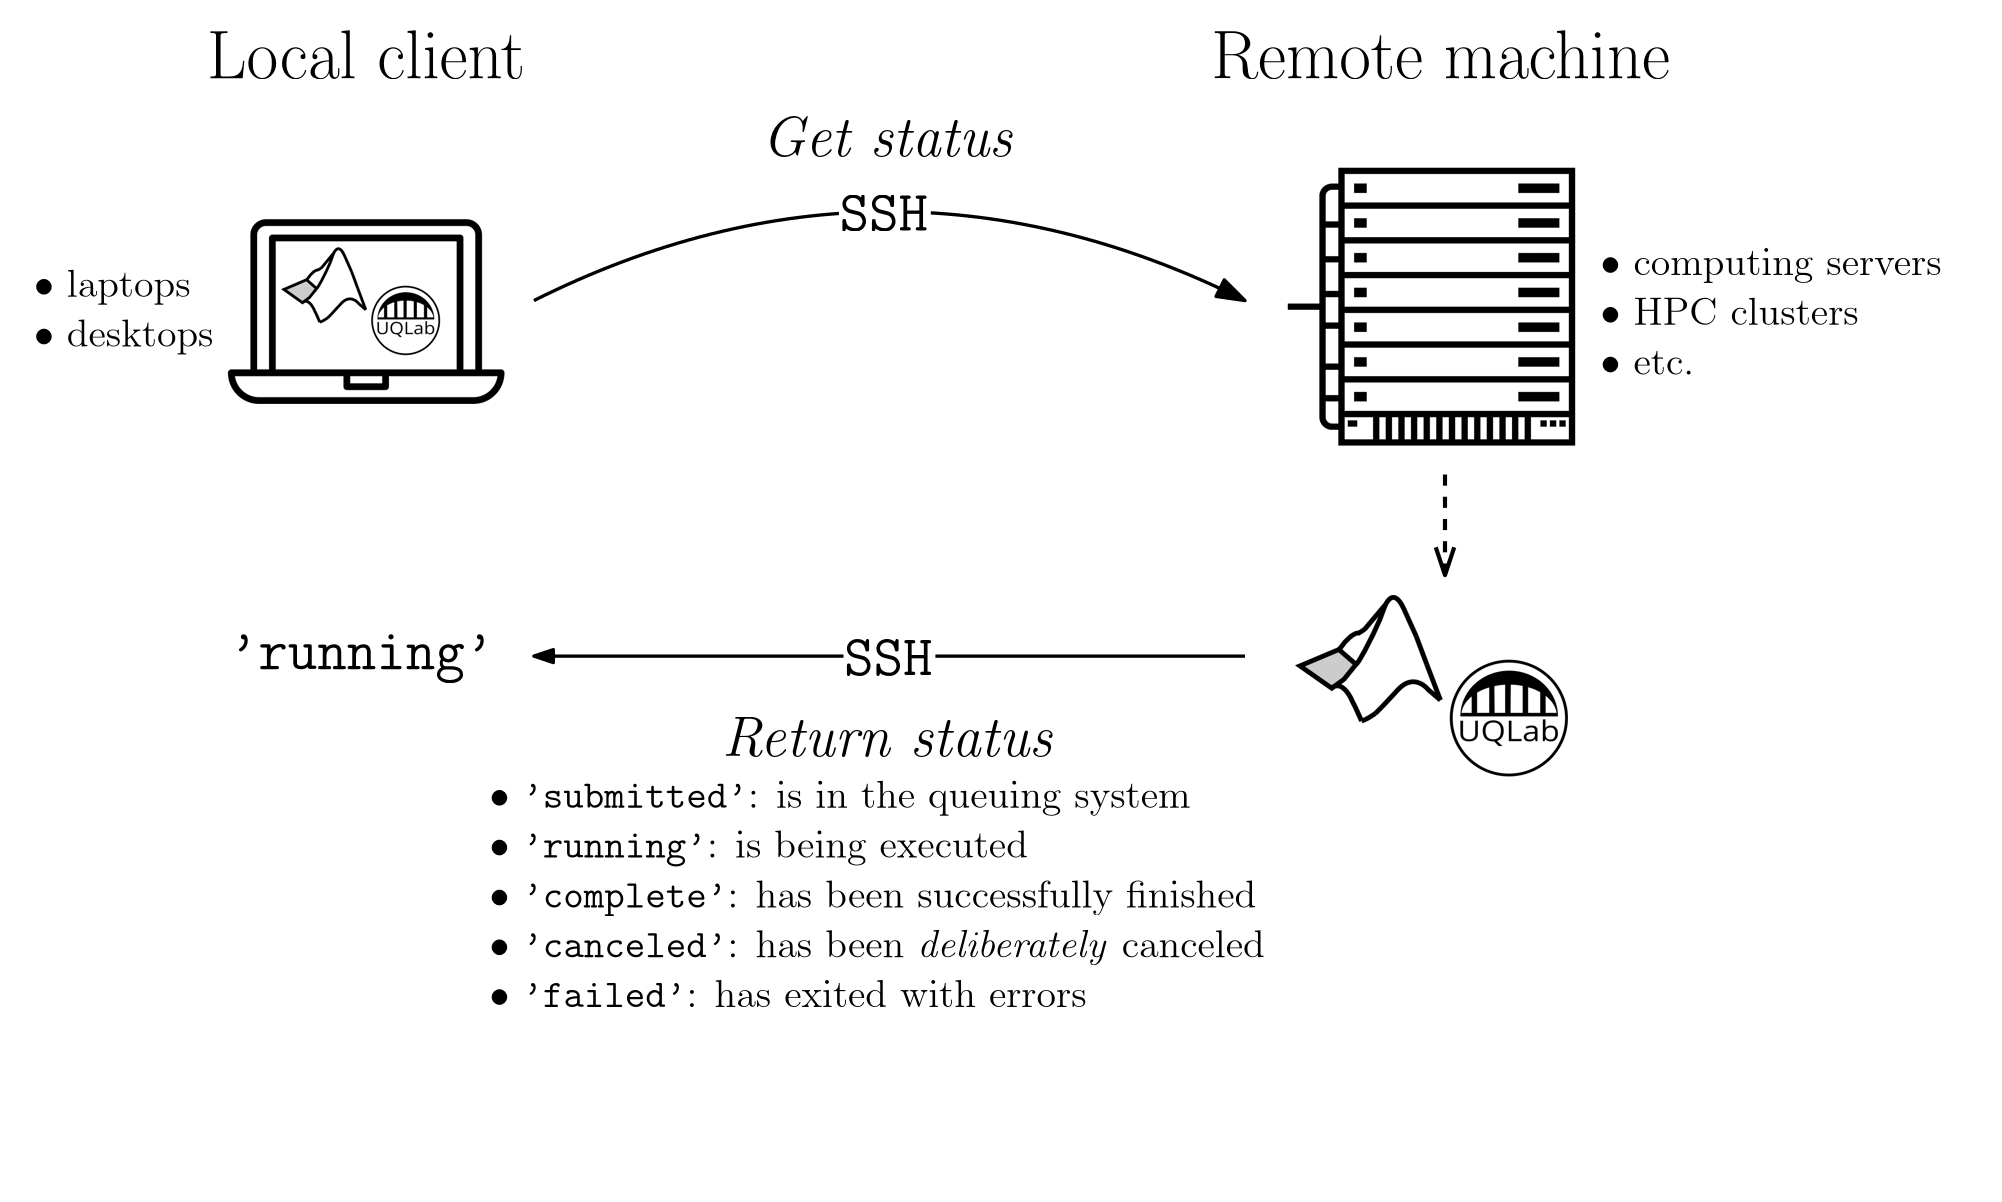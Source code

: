 <?xml version="1.0"?>
<!DOCTYPE ipe SYSTEM "ipe.dtd">
<ipe version="70218" creator="Ipe 7.2.20">
<info created="D:20200828180511" modified="D:20201027004012"/>
<bitmap id="1" width="1200" height="1200" BitsPerComponent="8" ColorSpace="DeviceGrayAlpha" Filter="FlateDecode" length="1418" alphaLength="5763" encoding="base64">
eNrtwTEBAAAAwqD1T20LL6AAAAAAAAAAAAAAAAAAAAAAAAAAAAAAAAAAAAAAAAAAAAAAAAAA
AAAAAAAAAAAAAAAAAAAAAAAAAAAAAAAAAAAAAAAAAAAAAAAAAAAAAAAAAAAAAAAAAAAAAAAA
AAAAAAAAAAAAAAAAAAAAAAAAAAAAAAAAAAAAAAAAAAAAAAAAAAAAAAAAAAAAAAAAAAAAAAAA
AAAAAAAAAAAAAAAAAAAAAAAAAAAAAAAAAAAAAAAAAAAAAAAAAAAAAAAAAAAAAAAAAAAAAAAA
AAAAAAAAAAAAAAAAAAAAAAAAAAAAAAAAAAAAAAAAAAAAAAAAAAAAAAAAAAAAAAAAAAAAAAAA
AAAAAAAAAAAAAAAAAAAAAAAAAAAAAAAAAAAAAAAAAAAAAAAAAAAAAAAAAAAAAAAAAAAAAAAA
AAAAAAAAAAAAAAAAAAAAAAAAAAAAAAAAAAAAAAAAAAAAAAAAAAAAAAAAAAAAAAAAAAAAAAAA
AAAAAAAAAAAAAAAAAAAAAAAAAAAAAAAAAAAAAAAAAAAAAAAAAAAAAAAAAAAAAAAAAAAAAAAA
AAAAAAAAAAAAAAAAAAAAAAAAAAAAAAAAAAAAAAAAAAAAAAAAAAAAAAAAAAAAAAAAAAAAAAAA
AAAAAAAAAAAAAAAAAAAAAAAAAAAAAAAAAAAAAAAAAAAAAAAAAAAAAAAAAAAAAAAAAAAAAAAA
AAAAAAAAAAAAAAAAAAAAAAAAAAAAAAAAAAAAAAAAAAAAAAAAAAAAAAAAAAAAAAAAAAAAAAAA
AAAAAAAAAAAAAAAAAAAAAAAAAAAAAAAAAAAAAAAAAAAAAAAAAAAAAAAAAAAAAAAAAAAAAAAA
AAAAAAAAAAAAAAAAAAAAAAAAAAAAAAAAAAAAAAAAAAAAAAAAAAAAAAAAAAAAAAAAAAAAAAAA
AAAAAAAAAAAAAAAAAAAAAAAAAAAAAAAAAAAAAAAAAAAAAAAAAAAAAAAAAAAAAAAAAAAAAAAA
AAAAAAAAAAAAAAAAAAAAAAAAAAAAAAAAAAAAAAAAAAAAAAAAAAAAAAAAAAAAAAAAAAAAAAAA
AAAAAAAAAAAAAAAAAAAAAAAAAAAAAAAAAAAAAAAAAAAAAAAAAAAAAAAAAAAAAAAAAAAAAAAA
AAAAAAAAAAAAAAAAAAAAAAAAAAAAAAAAAAAAAAAAAAAAAAAAAAAAAAAAAAAAAAAAAAAAAAAA
AAAAAAAAAAAAAAAAAAAAAAAAAAAAAAAAAAAAAAAAAAAAAAAAAAAAAAAAAAAAAAAAAAAAAAAA
AAAAAAAAAAAAAAAAAAAAAAAAAAAAAAAAAAAAAAAAAAAAAAAAAAAAAAAAAAAAAAAAAAAAAAAA
AAAAAAAAAAAAAAAAAAAAAAAAAAAAAAAAAAAAAAAAAAAAAAAAAAAAAAAAAAAAAAAAAAAAAAAA
AAAAAAAAAAAAAAAAAAAAAAAAAAAAAAAAAAAAAAAAAAAAAAAAAAAAAAAAAAAAAAAAAAAAAAAA
AAAAAAAAAAAAAAAAAAAAAAAAAAAAAAAAAAAAAAAAAAAAAAAAAAAAAAAAAAAAAAAAAAAAAAAA
AAAAAAAAAAAAAAAAAAAAAAAAAAAAAAAAAAAAAAAAAAAAAAAAAAAAAAAAAAAAAAAAAAAAAAAA
AAAAAAAAAAAAAAAAAAAAAAAAAAAAAAAAAAAAAAAAAAAAAAAAAAAAAAAAAAAAAAAAAAAAAAAA
AAAAAAAAAAAAAAAAAAAAAAAAAAAAAAAAAAAAAAAAAAAAAAAAAAAAAAAAAAAAAAAAAAAAAAAA
AAAAAAAAAAAAAAAAAAAAAAAAAAAAAAAAAAAAAAAAAAAAAAAAAAAAAAAAAAAAAAAAAAAAAAAA
AAAAAAAAAAB4GPo7AAF42u3dcYyXdR3AcZS1zBQyVy6nmc1q2lzemRt/lB6NsllJE1tma2RC
esdyu1i2W27dbW2UkVTTDVgR6GpmS7TJWtP0JJmnXDFKSIFyGpq6CyYDJV0+/QVMPr/fPc89
/O73PN/f7/X6974P/Mb3ufc+32d3DzNmAAAAAAAAAAAAAAAAAAAAAAAAAAAAAAAAAAAAAAAA
AAAAAAAAAAAAAAAAAAAAAAAAAAAAAAAAAAAAAAAAAAAAAAAAAAAAAAAAAAAAAAAAAAAAAAAA
AAAAAAAAAAAAAAAAAAAAAAAAAAAAAAAAAAAAAAAAAAAAAAAAAAAAAAAAAAAAAAAAAAAAAAAA
AAAAAAAAAAAAAAAAAAAAAAAAAAAAAAAAAAAAAAAAAAAAAAAAAAAAAAAAAAAAAAAAAAAAAAAA
AAAAAAAAAAAAAAAAAAAAAAAAAAAAAAAAAAAAAAAAAAAAAAAAAAAAQEc7vQ+S4JuVGUsySIJv
VvQKvUKvQK/QK/QKvQK9Qq9Ar9Ar9Aq9Ar1Cr0Cv0Cv0Cr0CvUKvQK/QK/QKvQK9Qq9Ar9Ar
9Aq9Ar2irfrDbbFvFKo2rlcUmq/G/KNQuQv1Cr1Cr9Ar0Cv0Cr3SK/QKvUKvQK/QK/QKvdIr
9Aq9Ar1Cr9Ar9Eqv0Cv0CvQKvUKv0CvQK/QK9Aq9Qq/QK9Ar9Ar0Cr1Cr9Ar0Cv0CvQKvUKv
0CvQK/QKvdIr9Aq9Qq9Ar9Ar9Mo/SveYfdFVQyvW3vvQ6NF2TKlXj+3Md51/7fT8ZmcVbmj+
gXr0qlu99dIfP5UVN1mvJgpcP+RfPD1jWRVGzFe82WmL7z0wtZtIr/RKr6jC6Wv/N+WbSK/0
Sq9ov1nLy9xEeqVX1ffK86tuc9y1L2R6hfmKBFywteRNpFd6VX2vevWqq4arpf/N9ArzFSk8
uXqg/E2kV3plvqKN3rE10yvMV6Tg1G2ZXqFXpGD29kyv0CtScNJ4plfoFUl4ONMrUu+V5+1d
4pZMrzBfkYTPZHqFXpGE9+zTKzqgV35/sCvcmekV5iuS8Inm98aeW5de8/m5fUdboVeYr6hE
0x8UvefyJlf06xV6RRWuaHxbvLbm7KaXLNErnAepwp8b3hXj75vkEvMV5ivq8/TqrhMmu2ZA
r/DzolTgV43uiR9Ofo1eoVdUYPbBBrfE+pyLPL/C8ysqcF2DO2Lb23Mu8vwKz6+owO8a3BHn
zNAr9IraOW5/3OJbcq+a2nnw+sF8F9mK9Fw1WIU5zoPda06Dn2mf1eJeQXvoVacbjDs8nH9V
v15RQ86DnW513OEL8q8yX2G+ov1GwwY/X+AqvUKvaL/nwwbfVuAq50GcB2m/18MGD5qvMF9R
S3GDr9Yr9Io6Oj5u8Dy9Qq9IZL7qKXDVgF5RQ37fucPNLPXjDOYrzFfoFegVeoVeoVd6hV6h
V6BX6BV6hV6BXqFXoFfoFXqFXoFeoVegV3qlV+gVegV6hV6BXumVXqFX6BXoFXqFXulVhyvX
q/j/42zvg6ot1ivzVaH5CmrJ97he6RV6hV6BXqFX6BV6BXqFXoFeoVfoFXoFeoVegV6hV+gV
egV6hV6BXumVXqFX6BXoFXoFeqVXeoVeoVegV+gV6JVeFeqV97dTPe9v1yu9Qq/QK9Ar9Aq9
0iu90iv0Cr0CvUKv0Cv0Sq/QK/QK9Aq9Qq/QK71Cr9Ar0Cv0Cr1Cr0Cv0CvQK73SK/QKvQK9
Qq9Ar/RKr9Ar9Ar0Cr0CvdIrvUKv0CvQK/QKvdIrvdIr9Aq9Ar1Cr9ArvdKrqfZqw6Z8X7EX
6Vm1qQrX6pVeTWevJrJ8Q/YiPWNZFUb0Sq/0Cr1Cr/RKr/QKvUKv9Eqv9Aq9Qq/0Sq/0Cr1C
r/RKr/QKvaIu4gaPj+bboVfUsFc9etV181U5eqVX5iv0Cr3SK/QKvUKv9Eqv9Aq9Qq/0Sq/0
Cr1Cr/RKr/QKvUKv9Eqv9Aq9Qq/0Sq/0Cr1Cr/RKr/QKvUKv9Eqv9Aq9Qq/0Sq/0Cr1Cr/RK
r/QKvUKv6CRxg1cO59swpV7dtCzfJbYiPf3LqjCv+Qfq1auum69a//52aA/zlV7pFXqFXoFe
oVfolV7plV6hV+gV6BV6hV6hV3qFXqFXoFfoFXqFXukVeoVegV6hV+gVegV6hV6BXumVXqFX
6BXoFXoFeqVXeoVeoVegV+gV6JVe6RV6hV6BXqFX6JVe6ZVeoVfoFegVxZTrVX+4ansfVG2x
XpmvCs1XUEu+x/VKr9Ar9Ar0Cr1Cr9Ar0Cv0CvQKvUKv0CvQK/QK9Aq9Qq/QK9Ar9Ar0Sq/0
Cr1Cr0Cv0CvQK73SK/QKvQK9Qq9Ar/SqUK+8v53qeX+7XukVeoVegV6hV+iVXumVXqFX6BXo
FXqFXqFXeoVeoVegV+gVeoVe6RV6hV6BXqFX6BV6BXqFXoFe6ZVeoVfoFegVegV6pVd6hV6h
V6BX6BXolV7pFXqFXoFeoVfolV7plV6hV+gV6BV6hV7plV5NtVdr7853hb1Iz7K7q/BFvdKr
6ezVRJZvyF6kZyyrwohe6ZVeoVfolV7plV6hV+iVXumVXqFX6JVe6ZVeoVfolV7plV6hV9RF
3OCVw/k26BU17FWvXnXdfFWOXumV+Qq9Qq/0Cr1Cr9ArvdIrvUKv0Cu90iu9Qq/QK73SK71C
r9ArvdIrvUKv0Cu90iu9Qq/QK73SK71Cr9ArvdIrvUKv0Cu90iu9Qq/QK73SK71Cr9ArOknc
4Na/X/Qna/JdZivS8501VZjf/AN5v2j3zVetf387tIf5Sq/0Cr1Cr0Cv0Cv0Sq/0Sq/QK/QK
9Aq9Qq/QK71Cr9Ar0Cv0Cr1Cr/QKvUKvQK/QK/QKvQK9Qq9Ar/RKr9Ar9Ar0Cr0CvdIrvUKv
0CvQK/QK9Eqv9Aq9Qq9Ar9Ar9Eqv9Eqv0Cv0CvQKvUKv9EqvGvUKasn3uF7pFXqFXoFeoVfo
FXoFeoVegV6hV+gVegV6hV6BXqFX6BV6BXqFXoFe6ZVeoVfoFegVegV6pVd6hV6hV6BX6BXo
lV4V6pX3IVM970PWK71Cr9Ar0Cv0Cr3SK73SK/QKvQK9Qq/QK/RKr9Ar9Ar0Cr1Cr9ArvUKv
0CvQK/QKvUKvQK/QK9ArvdIr9Aq9Ar1Cr0Cv9Eqv0Cv0CvQKvQK90iu9Qq/QK9Ar9Aq90iu9
0iv0Cr0CvUKv0Cu90qup9mr5ynyX2ov03LiyCp/VK72azl5NZPmG7EV6xrIqjOiVXukVeoVe
6ZVe6RV6hV7plV7pFXqFXumVXukVeoVe6ZVe6RV6RV3EDV45nG+DXlHDXvXqVdfNV+XolV6Z
r9Ar9Eqv0Cv0Cr3SK73SK/QKvdIrvdIr9Aq90iu90iv0Cr3SK73SK/QKvdIrvdIr9Aq90iu9
0iv0Cr3SK73SK/QKvdIrvdIr9Aq90iu90iv0Cr2ik8QNHh/Nt2NKvfrlffm+YCvSs/y+Klzd
/AP16FXXzVetf387tIf5Sq/0Cr1Cr0Cv0Cv0Sq/0Sq/QK/QK9Aq9Qq/QK71Cr9Ar0Cv0Cr1C
r/QKvUKvQK/QK/QKvQK9Qq9Ar/RKr9Ar9Ar0Cr0Cvaqptr4eW6/QK/QK9Eqv9Ar0Sq/0Cr1C
r0Cv9Eqv0Cu90iu9Qq/QK9ArvdIr9Aq9WpJBEtRDr/QKvUKvQK/0Sq/QK/QK9Aq9Ar3SK71C
r9Ar0Cv0CvSKmXqFXqFXoFfoFeiVXukVeoVegV6hV6BXeqVX6BV6BXqFXoFedbZyveoPV23v
g6ot1ivzVaH5yvvbqZ73t+uVXqFX6BXoFXqFXumVXukVeoVegV6hV+gVeqVX6BV6BXqFXqFX
6JVeoVfoFegVeoVeoVegV+gV6JVe6RV6hV6BXqFXoFd6pVfoFXoFeoVegV7plV6hV+gV6BV6
hV7plV7pFXqFXoFeUUzc4JXD+TZMqVc3juT7mK1Iz6KRKsxt/oF69arr5qtyJuvVRIHrh+xF
esayKoyYr/RKr9Ar9Eqv9Eqv0Cv0Sq/0Sq/QK/RKr/RKr9Ar9Eqv9Eqv0Cv0Sq/0Sq/QK/RK
r/RKr9Ar9Eqv9Eqv0Cv0Cr3SK/QKvUKv9Aq9Qq/QK73SK72iHeIGj4/m26FX1LBXPXrVdfNV
69/frld6Zb5Cr9ArvdIrvUKv0Cu90iu9Qq/QK73SK71Cr9ArvdIrvUKv0Cu90qtyvbp/c76F
9iI9azZX4et6pVfT2StoD73SK71Cr9Ar0Cv0Cr3SK73SK/QKvQK9Qq/QK/RKr9Ar9Ar0Cr1C
r9ArvUKv0CvQK/QKvUKvQK/QK9ArvdIr9Aq9Ar1Cr0Cv9Eqv0Cv0CvQKvQK90iu9Qq/QK9Ar
9Aq90iu90iv0Cr0CvUKv0Cu90qtGvYJa8j2uV3qFXqFXoFfoFXqFXoFeoVegV+gVeoVegV6h
V6BX6BV6hV6BXqFXoFd6pVfoFXoFeoVegV7plV6hV+gV6BV6BXrV4cr1qj9ctb0PqrZYr8xX
heYr72+net7frld6hV6hV6BX6BV6pVd6pVfoFXoFeoVeoVfolV6hV+gV6BV6hV6hV3qFXqFX
oFfoFXqFXoFeoVegV3qlV+gVegV6hV6BXumVXqFX6BXoFXoFeqVXeoVeoVegV+gVeqVXeqVX
6BV6BXpFfXr1tSX5eu1FehYsqcJFeqVX09mriSzfkL1Iz1hWhRG90iu9Qq/QK73SK71Cr9Ar
vdIrvUKv0Cu90iu9Qq/QK73SK71Cr9ArvdIrvUKv0Cu90iu9Qq/QK73SK71Cr9Ar9Eqv0Cv0
Cr3SK/QKvUKv9Eqv9Ip2iBu8qC/fCr2ihr3q0auum6/K0Su9Ml+hV+iVXqFX6BV6pVd6pVfo
FXqlV3qlV+gVeqVXeqVX6BV6pVd61fpebXkm34C9SM/6Z6owqFd6NZ29gvbQK73SK/QKvQK9
Qq/QK73SK71Cr9Ar0Cv0Cr1Cr/QKvUKvQK8o1qvWv78d9Aq9Ar3SK71Cr9Ar0Cv0CvRKr/QK
vUKvQK/QK/RKr/RKr9Ar9Ar0Cr1Cr9ArvUKv0CvQK/QKvUKv9Aq9Qq9Ar9Ar9Aq9Ar1iepTr
VX+4at8oVG1cr8xXheYrqCXf43qlV+gVegV6hV6hV+gV6BV6BXqFXqFX6BXoFXoFeoVeoVfo
FegVegV6pVd6hV6hV6BX6BXolV7pFXqFXoFeUVK5Xg2Eq3YPQ9VW6ZX5qtB85f3tVM/72/VK
r9Ar9Ar0Cr1Cr/RKr/QKvUKvQK/QK/QKvdIr9Aq9Ar1Cr9Ar9Eqv0Cv0CvQKvUKv0CvQK/QK
9Eqv9Aq9Qq9Ar9Ar0Cu90iv0Cr0CvUKvQK/0Sq/QK/QK9Aq9Qq/0Sq/0Cr1Cr0CvqE+vPndl
vg/Zi/TMvbIK5+mVXk1nryayfEP2Ij1jWRVG9Eqv9Aq9Qq/0Sq/0Cr1Cr/RKr/QKvUKv9Eqv
9Aq9Qq/0Sq/0Cr2iLuIGL+rLt0KvqGGvevSq6+arcvRKr8xX6BV6pVfoFXqFXumVXukVeoVe
6ZVe6RV6hV7plV7pFXqFXumVXukVeoVe6ZVe6RV6hV7plV7pFXqFXumVXukVeoVe6ZVe6RV6
hV7plV7pFXqFXqFXU+vV7oP5vmUv0vPwwSrcpFd6dUTr398O7aFXeqVX6BV6BXqFXqFXeqVX
eoVeoVegV+gVeoVe6RV6hV6BXqFX6BV6pVfoFXoFeoVeoVfoFegVegV6pVd6hV6hV6BX6BXo
lV7pFXqFXoFeoVegV3qlV+gVegV6hV6hV3qlV3qFXqFXoFfoFXqlV52lXK/6w1X7RqFq43pl
vio0X0Et+R7XK71Cr9Ar0Cv0Cr1Cr0Cv0CvQK/QKvUKvQK/QK9Ar9Aq9Qq9Ar9Ar0Cu90iv0
Cr0CvUKvQK/0Sq/QK/QK9IqS4gZfWOCqgXDV7uFWuyv8HXvjolfDotvDmk1hzRNhzU/jv8Oy
sOjpsOYPYc1vw5qJ+KnjX/aLsObRsGZrWHNb/IO+FxY9G9b8Pqy5J6x5scin/llY83hYs2W4
jVbpVYd7JWzwp0vNV61/f/uV4e/4Z1y0NyyaF9bcHNb8Oqz5QLzRZ4VFD4U1S8Oaq8Oap+Kn
PhAWXRzWrAhr7ghrzouf+oSwKOb6hrDmq2HN3+Knfi0smhPWxIKuaefd7P3tne7FsMHX6JVe
6RW1tCts8JBe6ZVeUUvxMcm6Alf1V9Krf8RF/ynQqx+ENXeGNefEG/3ksOiPYc1gWPOlsObJ
+Kn3h0UfD2t+VGBjzi3Sq0fCmm8U6NXWIo86Y69uDWt+3s67uUevOty6sMEvzzRfma/MV9TR
UNzhT+qVXukVdTQ/KzPBOw86DzoP0n7vjDv8+nvNV+Yr8xV1tK3BDy8eS69OHmzuVL3SqyNO
jHfISYfn1PCl8w99aU740ny96hoNfrI7O/cYzoNnTfK7Eec7DzoPHnFa/BPPOPS1zeFL1x/6
0nfDl+5zHuwalzXoyo5T9Eqv9Ir6ecueBmF59G2lz4PT2Cvnwc46D7a+V86DnW9Vo7I8MMt8
Zb4yX1E7FzdMy9/P1iu90itqZ3PDtuxdMMklA3U5D+4pdR4s1Ks4YT4Y1nyzwHmwUK/iefCW
sOb2cufBR0qdB//aql619TzYq1ed71NN6jL6Yc+vPL/y/Iqa2disL+sXvst50HnQeZA66Zkk
MeN3jCyc23e0FXqlV3pFNW7NjpnzoPOg8yBtMfulJHplvjJfma+YMeNS85X5ynxFKlbrlV7p
FYk4cZfzoPOg8yCJOPM585X5ynxFIj44oVd6pVck4iMvOA86DzoPkogznmxFr07b2Nz7zVfm
qyNOiXfI4d+nWBW+dPnhDxu+9H3zVTea/UALetUyft/5KB33+86t5/edu8rxy1Prlfkq4fmq
9cxXXebLB2rcK8+vOuv5Vet5ftVt3r3uDfOV+cp8RSLmPOj5ledXnl+Rio+uf8N8Zb4yX5GI
s4af1iu90itSccnNT3je/maet3veTn2dueDbq+8fbWSHXumVXpGIJc6DzoPOg+iVXumVXqFX
eqVX6JVe6ZVeoVd6pVd6hV7plV6hV3qlV3qFXumVXukVeqVXeoVe6ZVe6RV6pVd6pVfolV7p
FXqlV3qlV+iVXumVXqFXeqVX6JVe6ZVeoVd6pVd6hV7plV6hV3qlV3qFXumVXukVeqVXeoVe
6ZVe6RV6pVd6hV7plV7pFXqlV3qlV+iVXukVeqVXeqVX1FJ/uC32jbbatvB3vBoXxftza1jz
bFjzUljzWPyD/hQWxTjuCmu2hzWvFPnUW8Kaf4U1L4Q1j8c/aGNY9HJYszOseTKs2V/kU/8l
rHkurPn3aBuN6xWF5iuoJd+s6BV6hV6BXqFX6BV6BXqFXoFeoVfoFXoFeoVegV6hV+gVegV6
hV6BXqFX6BV6BXqFXoFeoVfoFXoFekVbnd4HSfDNCgAAAAAAAAAAAAAAAAAAAAAAAAAAAAAA
AAAAAAAAAAAAAAAAAAAAAAAAAAAAAAAAAAAAAAAAAAAAAAAAAAAAAAAAAAAAAAAAAAAAAAAA
AAAAAAAAAAAAAAAAAAAAAAAAAAAAAAAAAAAAAAAAAAAAAAAAAAAAAAAAAAAAAAAAAAAAAAAA
AAAAAAAAAAAAAAAAAAAAAAAAAAAAAAAAAAAAAAAAAAAAAAAAAAAAAAAAAAAAAAAAAAAAAAAA
AAAAAAAAAAAAAAAAAAAAAAAAAAAAAAAAAAAAAAAAAAAAAAAAAAAAAAAAAAAAQGv9H0M7rhk=
</bitmap>
<bitmap id="2" width="512" height="342" BitsPerComponent="8" ColorSpace="DeviceGrayAlpha" Filter="FlateDecode" length="544" alphaLength="8460" encoding="base64">
eNrt2k9LVGEUwGHJFCpB0BbRIiNIiCCS/uzclC0KA/sCtfIuglbtbBUmxCzatXQicWUo1GJI
hEijmdD3QwVCOGjmvavgnOf5CL8zHA7vnYEBAAAAAAAAAAAAAAAAAAAAAAAAAAAAAAAAAAAA
AAAAAAAAAAAAAAAAAAAAAAAAAAAAAAAAAAAAAACAEG6+XRhUIanhmQ+llPdnlchovNoq+1bG
xEjn2utf5Y8vl/VIZWimXfp9m9Ik0eJ/1imHdB/IknDxH9h7qkzCxd/n5Sl5ghs7uvj7tIYV
Cr34F7rln9qjIsVd/MvlRGsXhArpfLVZ6uhMahXP9cVeqWn7rlzBFv/Dj6WBnh9AJOPV19LI
Jx+DAnneazb98n1CtEDOLTYb/+60ZrE83mky/3nBorm4XH/87zwBxzNY7dYc//qIWhHd+Fxr
/DtXpIpp5E2N8e/dEyqsRyefgZVKkc/AttvPGXi8DbdfdLc6br/cZ+DSsbfffXUymPvh9kvt
0spfpv9zTpgshl4cOQPXr8qSyO1DZ2DL5Z/LaKt/9z8RJJ2D18ANf/jMaGLV7k9t/zWwOytE
Wnc6r86okNhpCQAAAAAAAAAAAAAAAAAAAAAAAAAAAAAAAAAAAAAAAAAAAAAAAAAAAAAAAAAA
AAAAAAAAAAAAAAAAAAAAAAAAAAAAAAAAAAAAAAAAAAAAAAAAAAAAAAAAAAAAAAAAAAD4/34D
eFD7rXja7Z13YNTkG8dznRQoUJCyQYZskDJky0ZARaHURa0y9acyRGQpUAS1oiCgKBUVKBsH
UFCRMhSRPcqUUWjpoosyukt77y95k1ze3CU3c20u93z/uUvy5n3zvp+M513PS1EOqcWEZXuu
puciUJkrN/3qnmUTmlPlJl2vyGTAUN5KWtVTVx70/SbFQeGrQ9ff8Str+t7vpkG5q0dpU7zK
FH+v81Dm6tK5nmVH3zO8FApcbdIv9y4j/IF/Q2mrUQcfKRP8ja5AUatTcU3LAP9jUOdTrZKb
OR1/3ZtQzOrVzTpOxl8pFgpZzTpb0bn810IRq1s/OBV/mESKuYfXLI4AlbkWrz0s1e8S6kT8
Ne8Yp5YT2cebApWTfPquzjEmklXDeen9aJRW4Sc1AEL5qkZEkRGU1U5Lq71enNKlllD+5a9W
l8VUSts4K6Ut4oT2VIPCV4P8o8VcNjgpnaYlomQ2ekLRq0Oem0RgSho7J5mFolROVYSCV4sq
HBOhCXdKIh4JZBqpdaDY1aO6t0k2N5wyIKib6B4LgUJXk14WwenijCTmkCkcgyJXl06SdGY5
I4UYMoWRUOLq0iiSzp/OSOEu2cjkAyWuLvlkEXiynZBAbfIGWwcFrjZtJPnUVD7+PmT846G8
1aaJJJ/eysf/Ahl/NyhvtaknySdY+fjHkvHXh/JWmxqQfMYoH/9kMv6qcqG8B82GnnnnafZA
2Xke1Ug+k5Xn/x4ZfyWZQINhTpiTdX2gTNFXIkO9Vz78XywBQM7Ww1Gq5d8wH/A4X7n11cp/
GcApCy1VK3+YGFQmuqxW/nnApkw+AGrl/xDYlIkFCPyBP/AH/sAf+AN/4K9G/gXZIAVV4Gr8
w6FHTkmFA3/gD/yBP/AH/sAf+AN/4A/8gT/wB/7AH/gDf+AP/IG/u/L3GLYjMTt+8zMewN8d
+Xe/xqV7ujPwdz/+bwlO8IrGAn934/+mqH/8feDvXvxHiJej0b8M/N2Jf71snOL9RaO+LMT/
8jsAfzfivwcnGMeshNmO9VF3zhv4uw3/53F6aU3wRmN2dZrZwN9d+Htfx9/8p7jNLnikXP5j
wN9N+O/GyX1n2GbdFO4H/u7BfzZO7V6g8D44h/cMAP7uwH8IW/WbT+zqip1QHAL+bsC/7QOc
WGEAufMHvK8f8Nc8/xrX2cR+FO1tgq/jIPDXOn/vA1xiRu097DJFTwJ/jfNfxaV10mh/M3wh
0cBf2/wny+Z2HbO3tDnw1zL/QXxypSYOsdrghcpWAn8N82+ezScVY3rwT2Z/Xg3gr1n+VS4Z
kgqTaBbQWi8A8BfLc7chpTx/ieO4ETDFB/hrlD/hanKj1PHx+FAo8Ncm/9eJlIZIBfBNw+MA
gL8m+fdkx/ngwR7pXmYKrC/w1yD/Ruk4iaPY3bS0N1wqEI8D2An8tce/MtvDm8BeUUeZULgX
SN8S+GuNv8cOnEBO+6PMzyW5YO1wG9DXwF9r/D9hG/2e62Ghjr8X+0oOAP7a4h+Cn2s0i/qZ
+SmuJxtwKBcO+GuJfyfWyfw2XWM8zCdKPqTukobagIA/qzrs+O5TFamv8J8gM2HZFRFHA3/t
8Pc7jiNPrUcF5DB/9pkLzLYBnQb+muGv28TO73qCH/c7zGzwj7QzDgj4M5pnmN/pncT8u2Le
2wPbBrQd+GuEPzfPdwH9Nwz/s7QM9RpcU2wB/DXBf/AZHPMvOvr/WeZfhp+FM9riuuIK4K8B
/l7hJYjp9oll0h5oMutDWjFaGQfk9vybH2HjLcTzfH/Hf2tZPGsYPmcG8Hdx/hXC2R5flP88
s9kCGwKRVlQYLjMBk72Bv+vy93r20y38suLZ3fGu73E1oJUVJ7+BT3sF+Lsqf8/xiUKkx5oQ
9brdVjUYZeLmQuDvovyfuixEWfop9x5fYMMEz4U4bG/g74r8q0cSMcZ253OawWyesS6KOtgz
4K/A3wX5P5smxHdvkie/e7pNY3vXMoFLmgJ/l+M/tDCTjStrTeTntYWM4tF/Sdba9B2YFoDf
pgB/V+M/lK7yMSM8cyOqiva/j+OfZHU8+7MOZ6A0L+DvWvyHYiNfj7YbjfBhH//kClZHFGpF
TyHwVxv/ZzhXnjOND9j6+FM++CuyGfi7Ev8h7IK3uSad9+zjn+pnQ1wr8XrE1YC/6/CXxc89
/u/YEllXq/qKgb96+Hdg8d/vTinw+FPUf8w5fwN/V+Ff+SqLvwelxONPUR9gS7IJ8HcR/lFy
L3/7Hn+qIe4unAf8XYP/WLajv6fEoRn2PP4Uhf3ExemAvyvwb5MnC9m+x593F9AT+LsA/wqx
+PxdOuUef6oSniywCvirn7/Hb/j0xOoKPv4UtR53IfkBf7Xzr3AQn13cjVLw8aeowfjMEOCv
bv51w+/gNn80nVL08ac88HSRXcBfzfx7beMiKP1HJ//4v23X1X+GC6428Fcrf9+wc8LJd/tI
hKiCh/0k+dp19a1xvFOBvzr5N4zIEi3hWPiCaZgIBx5/ijrl2nOBNc2/z88lyEil04wDNSl0
4PGnqCk42vbAX238/cbFIiktN5rbi929oNfsvfyaxczpi4G/uvjXCc9EMtouMvR74KmcZzzs
vv5o7A3GE/iriH+nqIdIXkdrEhW4k476chiFI3gK+KuFv2/IUWReccIqnmNYr08OXL8PtjA3
AH918K8TnoEs6nYnLnTlFGazqJkjGfgWjyesCvxVwL9TVDGyRrlPs+HZWVyfOpQB1l/kGOBf
3vwtv/gFlbzJnFEfdwmnO/jsXnHhZQG1w7+2NS9+QhE6imLdfk1wMAdz8TCwxsC/HPlb++In
tNZ7PK77XXR0Ck8jPAzsQ0VLpUrQqKmLvt/2Z8zxgzExv3y/eNqoLjWAvwx/n5AjyA4dvlei
zIrefzHRXFNqGFit4E//SJW0WmO+GFUf+Ju8+GcmI3tV8gDtcDwL43Bc3RQojIrDV/1n/ooT
Vo+qBvwFdd9cjBzRUQVW86yCzchvHI3GP3R3geG6cs7t/H7R9IkTQl6YOHHaom+iYw3LEqLi
P8ZVB/7Y4g87iRxT6XNK5GEjHdODvb4OxdFnUz53TYmbZwyScEEWOGDKhht8P+bWwR5uz7/O
R2nIUSmzmPOQ0vOH8tAoB977b3H+aLI3hzUyF7D26HW3uUbMib7uzX9AocP0UbwyRpvnGasd
R0kpYB5bdc38po8V/UgevZbjVkuU8l5lt37+B6U6iv9kBYUygceQPKxj17mVZuNPe+nvw612
J+j59K/Y6rkTXsWdv/+P7HQMf5ZibTbNcXzT7Tn1Ffw+f7DUxmtptAIbnamjde7Ln9L9L98B
/A/7KpcLvH7ERdvPa4ZXk7rzgR3LSQV+fI8596+27lz/a3nGfv6TFczFWzjGzjae5fMBdkT0
sZ01+qpzcxlsS/3duP7vHV5qJ/71SuaiKn4RfWXbSR3xSlI7G9qfbMNfcFWgs/vyp6iBKXbh
P1tR0Wxsxe9xm6pkYcwXPCVM+mC1zi9/smHv6VO0Yo/8vvq9Z9tIW4f9mYrjw3AP9+VP1dxZ
rrYfK9YjfLANZj/jjaBkmcS7u+LAz4/dTMkSD2ErTE/678C0tqacfeczAXdWd1/+9JOUa7Pt
10/hbHim2Nac1PIi8/Cb+g9uvuBM4gO5q9ZnJOwLNTEWejGerBO7uDF/qtVZG/kr77dzsU0z
wQYxjPcbt/LWnX85TW/hyguTj7xk9JmpwbwAc4a4MX/KN8ImM9AJwzVb21JAIwvph3mRUWNf
v79SrMtE3q0fxI3Euil0fMVhbszfNjNQYduP1QnrmwDGlCD04Glxq27YlWzrM6BPPfi46PS+
9+idM9yZP1Uz2trSu+OUsVpv47g7WRHyXfodnymqs+leuHzfVgP2cBsyhseZxvCl7syf0k0q
sM726+8M/FT1QisXhZvDzDcULTLTMfa+HVWYtM2k0f8o49xuoTvzp6i2560pt2mUc7QNP5YW
mwDG0k//tUfJqv5P6XYOXkiaQrT+1zxuR5umxsb/V1iht1hqGxW57FpNagQYdb08jaMfaamh
gM7NRdLwH3bT3hZM2ug/RgwIrHaOviVecWv+VnQKxzps+/mNXHsSv6/vHVoxlGiV88JJ7zR/
cuccutpPtPhW2JLlUB9mMjHxJJD+BBQPdW/+VK3fzZZX0qMOXm/3raLGpqyVgv/Xzy03ATTL
oG+bdsJ2owtFDo5hyN4g3ILN0hDKbePe/CndxDz50tpXy7GrbbvD1JyM4h/nNhbNC8YJYdFA
4t2fjBxWwVkhT+3oOuRVf/fmT1GtY+Us/3DHRk1WXCX5qc55j2vJwaNRL5iJ4Fv6C/2isPlG
OlJCCcJ85qdKbevY1Ob8/wrLJc3AZAeX62slW734m11M5h28ESTf7MfMOxM2P85EyihFcGjP
zGgd7+78KWqwhBmo3/6EQ1c6wTDY6OaS0U80ad5j4mrDlMOMHkITwDK5COrTpt5JH8Pmsnvy
81LupCbfuHz2DrYw9v17+sKVhOR0M60bqb0M7Yh76S9CkNvzp2rvkSqn7x0YL/kZfxttEbra
PIf9xX+F8QLSP5lrAvD6B6H7grX4xV1JlPeT406vee2J+sx9gpeoTWENygqtnpm982KCTN9g
qmH2Ue3b9CfI2+35U7qpUuPDE+wdKqP7kothb0fxgQFX2P1Fz9Ibz+C/I6SjmEwfetmwNV+m
uf8zYp4nyz+QbCuSMxhTDMMA+5XYsDK9lv2/tTkn5flhiH34V3K9r1NMxtv6LmGNjcLB9COO
B/NKTykMpJ/3tYatl0y+/WkJ+IVAOiLE/JMfMeGfejzRpNoYb6h3fk3nshHwpyi/lbwZGB+5
mh8hUGTPin26VezJ1yW7d0awLQLMujJfyDcB/EjX1Q0on7gtppd+dVmbNunGo1LZ57+6Cf+L
VMDEY0niW0B/nvdrViUFWT2rVeP+P1kzMB83igZx/YO5doyU+Zg99cwj0oefYD/lBcFcE8C7
Ug1/dM3sf4a+onhRtTRpa2vmfZVu3HzAPv/VJPgzmN+9LrIgHhqYj6a3hgN//NLdjdA5/nEc
w1rQafVsvcapbNonZEfpd2X770rfZf3BSjQBMI7mzvADPnSHiHaEnPiFLGGW/0wT/lWk+dPR
DDtONiDcfZMPtY+uongDf1xG0+YIbT592BrX3zZ6/BjNfkaOmPET1J+7xuWT8U8HkwCh9Bva
sFDM/BxhOFf8G/zVsPw/MOHvL8efVsfjRPdBKj+XvQX9aRgH/E3Vu8COSAayH9rzZmdpPMVV
zH7DtY4vTW7DC0S7XLNUoQf3Y2EKIst/ngn/Smb4U9Sgi0Jz91kPoZ0xzgv4m2oUfpSLH7fh
lK6sdRdnYWhnF24yOttm42N0dDjNmn86daeF6ijp1Iflv9CEv59Z/lRzYRZ87hxuX0P6ln0V
+EtoCY7llPX9AG3usAa6RT8hjUnPLc8bHTxMOBl9W2jDOU+Z8P/EhL+v1fxRSl1u5w8IXfME
/qbyxgYaet3a8PVvsXU7K5pUA/4WLnO7+FAvYnJg5VvIHP/PTPh7W89fzy9F04wus5eAv4Ta
FZl8VM3oEfahzrfKQbTvJqEsxf3MuxDax///inVYVCrDf6kJfy9r+BexrZ3p/H0ahdBh4C8l
dr0P61Ztrcg6lisZaV3UOqE4RUvCPErDHsTfUWwLbmKKDP/lJvw9rOF/bjtbBT3C7e1Avwya
AX8JVcHFnPOIFUF92E4k/TirI5/AX+tZcu8ChC7x/1cyD37p5Q5y/Fea8Kes4X+a+hTXBNP5
qmcsQh8Bfyn9D0e0wHJAj21smu/bEPnzfG2MqGJ43BJKrgqzYlzJqSo15fivMuafZCV/ajq+
AQ5wu99FKN4D+EvIC/vaumN5mNRyNskVNsX+BNckN0Nk/RXznXhz6K9/6Xl/Spb/arv5U7OY
qkpqA67lk06oH/CX0qvWuf/4iPMTYaOHncZMh/ABsr7wJUJ/8P+v0QevVKfk+a8x5p9oNX9q
4T365uINiGhxXMBfqAPi3pfrXtZ8JtAum91DVz+LZomswgRhSFZP+hFNYp5QWf5RxvxvWc+f
2k0/9De5en8w/Y7zBP5SYhdtMz9f9iW2i+YfO5aF9RPbi23pDz6/5NCvCGXgDmhZ/hsd4e93
CaH73PjiSgVWLE3vnvyr4X6ga+aebM675IUAx1ObhtAx3hKMRwVs34As/62O8KeapCL0C3fg
T4Q+Bv5mPu1mXgBd2B66m3UUSGyPUBPrnY2ueJvn/7Mx/wRb+FMLcg1m/1SEjgJ/6RfAXfMW
wGOsEZ/RQoG0PB8I68utRpl9KfP8txvzj7eJv9cllNXZ0ARUVBH4m3kByHWR1UtgG/07KpFU
exoDb0RcRHspC/x3Ocaf6n+HLyOPu5ZrgO7KPwBbAFel7eNaJzCJgr6KJDURoRPc38pJ6W0t
8f/NmP9N2/hT5wzWxu+WBwK7K39u5TfJdv1al1AmXUMsGaVMSqsEv5D9c/nmeXn+exzl/8xd
/o2xyPJkd7flXx13lxyWxk9/+S/pxyuU0mFhhbEPCwdZ5L/PmP8NG/nrbqRyTgFCiG4H4G8k
PFkbmc4Iq8vO50idqFRC9Fe4B/f3jwwvi/wPGPOPs5E/tZof4t4SoWIv4C9j4+Fu+M2ST7/V
/cNWKJCOjB84Gi84h5Dl/7fD/IPyFrF/fEoQagr8ZbQZ57mhk/FTXRDK5v/njLTM/7DD/Kks
vg0hQRh2APyN1RnHt1i0LyiOTWW+cvkbiVAsXzcvbWCZ/xFj/tdt5h97nPuz3+Lipm7MnzHM
6Do+MbvCa2aRPkth/NQkoUrfIC/YoDG5WbTigwlNzWF2XSL24DCZZJgwvOsWuWsSPu0KsWdv
KpfgRvF0AuAvUrBRN3A7Zlx2coqy+JkS/pH729Z+R1+2KZ9L8EszzgiAvyd+2fPdpX4L2XGZ
m5IVxc8MIuGHdHYuKSP+hVyCcyx6OnZn/lw3MDtbfwQ/I7OwvbL5i0JoLve354PrZaJknv9k
k4HowJ+QP+4FOsTYfQZvIafaKZy/LcL4waarykhLhKbnP4C/vPBsfdS16y7eT0DRh15K5+8n
5zmctajQ7Gzgb0b18Sdf8MRxup3y+duu7EJjNmm0uDkJ+Eu8nAlPmu94OoHBz9LuIBRVtU6d
JAeqjBF3JwB/Y3Ulps5FBTqFzQaEZlsf2tcuB2XDBRtTpAni7kTgb6J/Ufxd1jdgRyc9m6uF
qSZBMTGiaWFdYmImCVveId/9l4NQceqOScTcJF1MzDq7+U+x6AjI3fn3C/FcQud8a3vKWSLa
YAYgFEkeGoLQ14aN1wmXQDkRhlHHOqMGYJv4LxDanoC/nLqlRDSinKc5wiAMM/x9f2D6nH+Y
+PzQ0AXMnNOT9ZTg/xVCnwN/C9J5UM4U/Q2Oscx/LUL5k3lHD11PIfSfvwL8t1i0PYC/szVc
GIQjz38cQg+6EWV+wDAywVr+H0rtp98kocC/fNUeoQKdBf4+yQi9Rh6pnYFQRzP8/buNfGlE
kDfBfzpFeXQc/uJgkZeiVIR6A//yVSU9QnUt8A8zGgmArYbNcvwDZ59gOxKzF1cy8H/bbz4e
PqA/IiwvUZEO1hD4l7NuG0bhy/LfhNAk8Um19eiepwz/NYyDseOHGSdy/3jz/KedRij51Dm6
AqnnnYBRnRDK9QD+5ay9BmcwsvyTRe4isK5zHwAJ/h3iFuI1fpjBShN4/oVoI+PuxWd0luD4
KUyYeQD8y02fG+bhy/H3pcveuOn5F4RetGT/9UTod56/Ya5/x2KUwfmUXEI6HAf+5aTRBn/A
cvzr0O9ziWbDtyzx1+Vxx4aTDsciDfPaaPP/HeBf3mpKf5JrmOX/mNEkb0ZLEetEwmz97zJK
5/n/a9g5kH/qfQvNrUUE/MtKKQg9a5Z/bYTuSDz/k8zwr9yi68CnQuJRBs9fiPgRfsBxb4Ty
vIB/uWsr7w9ajr+P9Pf/FRn+nsEbDS5EDfwFt7G6Es5l1EcI/UkB/3LXBISu4j/95ez/BISM
O6CucU7kTfl3YNyX3fpn69cR8+4K/IlyyeesiWNW8AL+zlc9PULYFWdno+G4wbyDlvUmhlot
PcrxkeT/aDbSr2hMcfeNgb8wj8WbmzIaWIJQO+CvAp3lhoDWJ800Wu/zqz2NNvIXSlGz+eUC
TPh/S7iIzxT4CxMZW7JDWqk3EIrXAX8VaB5Cp/CfOFRMts//g1Br9pFN5Gr7vGqmIX13af7n
EGokvCQM/G+Qn5vPuXanLyjgrwI1p68bL9G7QOTej379n+T+jkUom2gB9PvDsFyACf+rCPGz
CD8g7D9DR4/HKYSYW6cuXWrdgL8qdIazz6umIvQt75LplVxUYli2dR1CD8bylbUg2nK7HiDD
f7dhicBhhST/S1wD0IfcFOKZCMXpgL8qNAmh27inptMDhLJWvj6w9/PzYhEqHWsI4fsjMxXt
q9FPPTlizgHaXrzA99vR/O9HGjQFO/XIn9smoO7QjfqE4wL/WHR7Vue6DYbtoMMz7xrdFZkx
AcC/7FUtD6EX2E/BMSErcX3JMK/fFI4UfVaZEvgT2kPv+IbfuNDwPQP/h9WW8pNLk3C/0TMI
lTQA/irRGoTOcC/jft9dLKAJX4saadTk4x2y6iK7MlBUTWGvLobUp8yuZ/+gg+UdmuxNPR7D
enroHvMtRXX5MVGPCo7OYMvwMEI/UcBfJWpNP5xPC5sVZVef8QmYgVBOf0vxVZL2Suxp8Gnf
G1lj/QH/stIvgg9gS/oIocIRjqb3mzDqFPirQB30Fl3xGPQ5jeJVx5JrTyc3APirSLsQ+sfK
oLrvaNttnEOpRQtNC8BfFWJmGgZbGdZzM0L6qQ4kNkxiBUrgX77aTdfM/K0M692Els7upHyv
W5z3C/zLWk3zrWmPV0Qf0CzbAX+VaS5dwh3KIqH6uQgtoYC/yuR7BaEjHs5PR0fX/W5XAf6q
0wBkkysIezXN4tJWwL98tJ4u4z7OTqRTkUWnb8C/fORPfwHS6jg3jcp0Gkk1gL8qFVSAUIyH
s98xJb0p4K9OvYmsWpXbfs2y0Xc98C9bbUJIP9F50YfqETroCfzVawJcpN/Pwc6KfQBt+12p
QQF/9apePEJFg50Td9u7CGU0o4C/mtUyE6EHnZwRc5tUhHJsjBn4l7mYpYXvPql8vJ3pG6t4
CAX81a5B9Fe6YKTSsQ6kb6uHoRTwV7+eyaONwDeVjTO4EKHC5yng7wrqzqwy9ZFOuQh175fQ
VkV/Cvi7iBHILDAeU1up6Kr8REd3pxsF/F2mGniemamhkBUYdIOZPNSKAv6uo2rbmRKfq0Bn
gO6NAjqq6AAK+LuSdJNoiw391crReFocYNDNtNOYAP7lp6BrdH6Kl/s7Eof3TObhzxho7/nA
vxzlvxHP1wyxP4YBV5kYfrXfkAT+5aqn8RKk+7vbd/aT+5mzbw134AKAf/mqwvx8Jle/97D9
1L4HMbQllSng78JqEo3zdewFb1vO8gn+G5920MER5cC//NUfL0SPbn/WwmrLcQVeph4dcHg0
KfBXgwbvZzN3ZrYVt8Bj78Wyoff1djxl4K+SuuC6AjZ/N1eNqisfLDB4xTU2XO667kqkC/zV
ooB3zvB5TNg6N7h1RSNDsc1zc7Zd49cqPTTWX5lUgb+K1HzOab2Q08zY/T9/F/nN4sgftu07
nyoc0J9Z0EyxJIG/ulTr1fXxyIwS14+vp2R6wF99qjMy/KfLhcbkC//bsWCk4guVAn+VSlen
+4hx0z+JiFgSET5z/HM9Gjpn2hDwd28Bf+AP/IE/8Af+wB/4A3/gD/yBP/AH/sAf+AN/4A/8
gT/wB/7AH/gDf+AP/IE/8Af+wB/4A3/gD/yBP/AH/sAf+AN/4A/8gT/wB/7AH/gDf/fl32fd
xcxsi8on478rGYQMUZANUlAFZNlKhrhLhsi3HGPmxbXYranvOgRyU63xxSsdgdxV66mnoRDc
WUOjoQzcWTsyoAzcWWkPoQzcWSX3oQzcWQXJUAburHv/QRm4s26fhDJwZ104AGXgzjq4ldh4
GKkRbSSz+Jf98fxFxrNRK6VDVvk2LySzWEsjvWUNyEyNsT+eMWQ8DTRSOIFkpsJDya3BwF/7
/IeQmXq5C7n1PvDXPv9ZZKY6ViG3NgF/7fPfQuRJX5lKJWuDOuCvdf4e6USekilqB5nHIOCv
df6dyTz9QlFTyO05wF/r/OeSeXqHotqR24eBv9b5HyHz1JqidGmkPdAM+Gubf3M92fvP2Htk
CyBaCPy1zf9TMksbmD3jyD1JnsBfy/y9UsgsvcbsChCNLR8O/LXMfySZo/wqeN82ct8JzfEP
72S3wrXGX3eazNFmdudwUY/gEK3xV0pa4C8e7T+M3ektGgP8L/DXLv+jorG/XtzeZaJ8jgL+
WuX/gihDS/ndTUSDwJMqA39t8vcXDfYtbmw4sF6U0c+Avzb5LxHlZ41woHWp6MYIAv5a5N9Z
9JovaUEc+lmU0yuu/gUIcAb/AFd/+18XZWcLeayjXu7V4JpywqzGNFcvE/FHvrS96OAacWbD
XDyv3yjP/2sXL5Kx4ux8Jz5aU+S8BRX2de3M1r+rNP47dV27RAYUibKTVcPo+Jvi7Ga3du3s
9n+gLP77Lv5AtL0nzs944wAeJ8QBEhq6doZb7FBwZvvDXx9z7dJolCjO0FEPkyAdi41ugKYu
/sGr3is4RBEF93J107/ZLTHbog4SgaYbTw1tS4E0oZbGk/ynSoXSGbsCyugFRacF9TauDe+Q
HuYfEG/82ZsJhef6mlhkhDWxhkzIHsXGhs9qPyg/15bfj8ZMi7vKBg7VGweOexKK0JXVzcS/
i97ceLhZJlWf0siKUIquqgoRJSZAzc/xXWJa+U2c6AEl6YrShdywuRnbY6NE88fJ/lCYrqeB
pyVQbrA0w9db6gZAx1/2hgJ1JXmPlnTstd4yRo8vJZtAk+c2h1J1FbWYlyIJcYlV8/tn6aVb
wWPntNVB2ar+q9/uw3PS/PQzrIxibLFcR0hW9Pt960MZqxV9/X4zou/IsSt+zeqIetwy1xuW
f2HX1silESAVaWnk1l0XCsxRS+hqw51U9WdwjagtRVe37VUypQjKTDt6GG5zG06nE1BsWtEx
e0b068IyoeS0oOwpdjp1qL68FErP1aWPCrS/RtE+qgRK0JVVuquzY3XK1lGwQpDr0t/WyvFW
haYrwA5wSWUsb6JMu5LnwKg8KE7XUuGuEB8FmxarT9gGKwW6jNK3jlN+yLqu/dTo21C2aldq
9JR2zuumq9oldNG2Q5fSsouhpNWk4uy0S4e2LQrtUsVGoP8Hrnt+bA==
</bitmap>
<bitmap id="3" width="512" height="346" BitsPerComponent="8" ColorSpace="DeviceGrayAlpha" Filter="FlateDecode" length="717" alphaLength="11708" encoding="base64">
eNrt3EtLFmEYBmAts6CslIpoUemmA2QRdISCDhS4DGwT1KbsAG2ylfskyDSopE3RIhOKIiJN
hFpoan6+PyrEbD5ISnGCZp7r+gn3Czf3vDNMTQ0AAAAAAAAAAAAAAAAAAAAAAAAAAAAAAAAA
AAAAAAAAAAAAAAAAAAAAAAAAAAAAAAAAAAAAAMB/re7crZVSiKrpylBKT9cKIqTdXRNp1uAW
WcQr/rP9ad7HZnkELP7M14MiCWTPz+LPTJ6XShCrqoo/M9MhmYDFX+XuCunEK/4qPWsEFK/4
q7xsFFKJi384/c2H7XIqa/FPpkX40iqqMhb/87RI4yfFFbD4M5V2iQUs/iqdngMDFn+V+/WS
i1f8VZ41CC9g8WfebJVfwOLPjOySYcDiz4wdF2NB7bs3lZZvqk2ShSz+FykfXggXz+Yboyk/
XT4MLpTW7u8pV49WCzVe8WceuwksSvHfHM399NN710BBi3/uEbBFsoWw7e0/OP00c0qyBVHf
OZP/+V+Xa3EcG7H9Qtv0JN/jf7dOpoVSe+Gb7Rday2B+2++MOCPPQFf/xXQ0nxnYa/sVVFOf
7WcG2n6RZ+DrZW6/0zIs9gy8XVnO+V+TYNEdGbH9Qmvss/3MQNvPDFyaygnBRZ6BV8VWIoc/
L/H4H9p+5ZqBvbZfbG3jtl9ozQO2X+wZeGdxL4WnL8oq8AwcPiCowDOwv0lM5VXbPvHn7r9c
K6RS2zmg+0Or66jo/tgzcOF/wkx3uPSLYeNCM/CTH/7G8fttYN8GqUSaga90vxk4b2i/QMI5
9GsG9q6XRkAN3XPdf8mdT9QZOJbSA8Mvrh09e4UAAAAAAAAAAAAAAAAAAAAAAAAAAAAAAAAA
AAAAAAAAAAAAAAAAAAAAAAAAAAAAAAAAAAAAAAAAAAAAAAAAAAAAAAAAAAAAAAAAAAAAAAAA
AAAAAAAAAACzfgBgjwBteNrtXQd4FEUb3ksPJKFIRwi9gzTpXVAEAWkKAqGIgHRFiChNpUQR
RBQQEEVA8AcUEFCKIEgVQhekd0IPCSnXb//c7N3sbLm93dt6cd7n4XnI7uzs3Lwzs9988xWC
CDrkS/jplMWeeu67QXEExn8NJRdYSC+eLiiNO+Q/hZB3s0kUmRPCcaf8d1BwF8nG3yVxt/xX
UPY8yUVKQ9wx/w0UvkDyIasV7pr/AmKPkfzIbIE7J/cjYifpC08q4+7J9ZhN+saF/Lh/cjla
Omm67ctalWv9rQ0ZAJtDcA/lasRdo8m+Wh9cqnkaGQDv4C7K1VhCU32uqOdazGb6orka7qNc
jNr06n8nHl4N30QPgOMRuJdyL/bQm72ayOXIA/QAmIB7KdeiO03zUMaNYrfhjYxncT/lUkSf
hSxvMTFvNbLDWz/hjsql9F+iJ3kJ9s1P6KWhNe6q3AjTGpriDzh3w4/TR4Em3Fm5ENNo+q9F
cW/Xp7cGXXFn5T50c9H89+cr8A28/U8o7q7chjqZiOKP19in4ENYIAH3Vy5D8Vukr70fxGhY
4Dw+BshdiDqE0J+eh79QxFVYpDvuslwl+q9CT3nn+Co2EBY5ivssN+EDlH6XTyuP0H9hoba4
03IPXnWi/O/yXTABFtqJey3XoFo6w8jnNd8lw6/DUrVwv+USPHOFQf/TaIGyo2Cx73HH5Q6E
72Ha+P0oVDjPA28xS3HcdbkCS1g2nh0ES0+B5T7BXZcb8B6L/vthgsULQ7/Ax3lx5wU/XnKw
+J8nerkYhnsv6FEljW3iX8/PE5XhXvECVgIHOwpeYtN/zu8zv8Gyr+AODHLRn+vmPdHvQ+3E
KIowggGLOPS7yvh/6iQsXRt3YTBjNNfB708Rj9GnQMtxHwYx2tm5/A8S8Vxkire0DZuCBy8q
pXLpN4vy750My0/H3RisiDvL498tzrS/YBbWAQU7QrfSrNOB3jqKe3gxfOBt3JPBifmIzA/N
uh6IDPJG64AuYh1QUGIQsuh/Af/3pdjH6cWjE+7LIERzK03/2lnwv/XFPt8WPrIbd2bwocwD
mv7kvDDixwXxNZyAz9fB3RlsiD2DRHUsSc/lD8VXMQA+tAL3Z5Ah5Fea/uwG9HmOq6z4OiKw
Diho8Tki+vcmqkK3vz1SKpkE65iJezSokICI/tMIYin8Y7CUWgphHVBwogmt7SF/NhFFzAHy
SJ8dDsedGjyIv4eE8sph/ONAdfmVsA4oCBFziqb/bimCiH4YsD33FlhRZ9yvQQLT/5CzvkY5
F4bBP7+TWtcLkowGMIyAmYjs19c9Hs7BP5+TXBmtA3oe92xQoCcS4gVs2zrDP7dJr60/fHgl
7tpgQL0smv7fQAifvfDvdtKrC4chQ2ylcOcaH8XpGJ7kWZDSrx78+3QgId0+hI/Pwr1reET/
TdP/qDy4tEZeQKeCMGRUagzuX6OL/kh0R1srcOlZmNnhTmBBvRfCGkfiDjY4kOiO5FvUpTnw
wvuB1VkR6oCu4oiAxgYa3fFz6lIc9P3LeibAWumTxFdxFxsZvbewRX/U83t+oNW2hlXsxX1s
XIRMc5Jp3gXgX4+Nf9gNL3eO8gHXTAeFboC72agotgP59j+u4Ln6Bry0PvCq+8FKVuF+Nih6
PkLod7TxXqa3g40DrxvrgIyOEusYHj6J3uut4KUjcqqfCKtJwn1twC//CGaAj7/gnc3KxPIt
AHVAT7AOyHCoc5jp3zcfmmpUUmrrvgBWPgr3t3EQ3iVp64UrrOBOSMi2xUqp7rAOyIAo+HEK
j3P3ELoAHcZNtup+E04LYzBEjOFx7SdvNESKTFXOfLsVj3CBoR9CB93iS92+PB9SJvKugu4b
R+A7GuLe1x3PHeFj/x5TP/+WkiF8+sLKVuPu1xnR06w87LtWMA94QuSY/XFFzdtYB2QQtDzP
N/kvsBN29oK3dijx1vdhdZ9hCnSE6WsLD/sZ77OjeoTQoX/aK/FerAMyCP1kBnfpX1uaU5Ce
/meUyeT6NQwg8wKmQTf63Zo4G8L8lm5t27atwS2ITP8ByrzaowM6v/LgccyDnvTnsO6l9kAz
XyV702l+IxR6+UZ35Oj9NpwWSG/64cL+sm/9AC38D1RM7rRdSGfYlmHoSX/2NIGJTdt9XA5T
7P1wTN0Lw2ToQP9ilP79lQWKIjkcByjXgPHK7igwAp/9zsWCQn0fNaY/UcKBdYDGoN/RV7As
Mv37K9mGbdJCSGOoRX8f4cJ9VZn+qFQxGDNiXPqR6Z+gaCuin+BTYH2A5m+0v+6nMG2vfUlh
Qf1bqHcqjznRECMlzH4ilD4f6qdwO1rCmqdiUrRDrWwJ9COx/5Se/oQJZpG+ZsK0aIW4i8ji
/xqh3/QniI9g3c0wL1phFTL73/Bbmo7Yc1F5NV0FePSwBPOiEYZIoh+Z/n1VaMx+b+Xp0ZgZ
TVCT/vg7exL6Tn90ML6OqdECeemTPPIj/8VDL8DSfdRoTj44GrdibrTADzT9e0X43gxQd/oT
BAwuai+OyVEfNJ/kg5KSpv8b6jSoI3zBOMyO6qj0lDb1EpOFi07be1ElR70w6FVyBtOjNmLo
NNyiwi+G0pqC3mq1aQ7ODK4V8tyh6T8sJm0jnfHvnGrx+mvAd8zFDKlL/3Ekok9pEQ+EQ/Us
2Uu9ZsE16X445kg9xA55ith5iwq996YG058gxknNJIwhHeWTGO7dcwhp019N5UxRu/ct/8M8
qQJT27XMoB5HRNnwD6Yjf6uarWcrNgNTdeEfeYHl32WtaKDpTxCvw/cMwWypvPBT2Bkn4kna
3/8fdZN1RUEzsP2YL3UXfpi6wX8Ejxg6GtBrKjeTtkarjDlTUuI/S/rCbb8xHKbTfmFq5+pr
JuVECkMcKs1PJwWQ2lL48VJ03p+eqrcVCijXcVpIRRDy8u8uUhgWYZXOT/S3Qn1O6MhiLTF3
8hE3+iLpH67xAlU0pofPy+o3uAx82zLMnlxU4JP4ebHU55G+iQ70vVOLNsOccul5MIGyFv62
m12kaGz01du01Ze9hhbNHqy2mQGW+HnxdxHeevLclJ/mRdoXK0tGTlEM78L/hJSKK5X4aqIT
vKcW0qbtq6FN6rOYSPUXfiSrY1NuXc/Se7+xGjW/PXzjeMxlIAv/OTJAmHv6nozkpQithi+M
B3oWsykVFQNY+BEnkBGs6hrRC8krmv2G2fCddTGhWiz8CL5kaHhM0CeH3KXdz6gOXzoPcypB
cA584UewPgqpko724aip4S+BxmkPsBmYNgs/ggN0rO9omOKRXKDlbxkLX9sZE6vRwk/jbLy3
Wjrnc3pRLX9OEZsCqSXxwh8oUjxiV8lMvRxyYF5o6zOYXn8L/5cZpMLI6ABqXknH+orU9jf1
hG9+GxOs2cKPhAJxW9+1hJnZyC4a/6wImHL2kKG6O7r08x37D3kvcXqSG5MTxyZ0alatuG6G
CnFD/iVVQhLxjBn+sVvzX7YIvruKEXgPq9pp7Pyt/2by95X1yp8/fNS/ntbHlSos/Ah++JPe
+z2neYc3hi+frjP1eZqOWHrULKbHnJc3fNJJozMStRZ+XizWodthqJlbOpqBFej02UGbxM66
8MOwKsG88LMUwjn/nhbToesnwSa01of70CYzTjgD7LUbS3oUULFplb7M1Grqk85H5AQ9uj8e
9v33Orw97+srH/ruE2vq/Ss5uJWaavc9cf4arc7pdUjnnZot/AC/ROoy/6D4kal1TrCIzqt5
5pfr1p7vprzVpUmlWLRsbHztNr0TF2w+85Rn6hx459mgXfghrhfRZ/2F0Wlc2pqBNVzKMZlM
+W1mz6r+ZkF8hwkrjrPXA+fvPZU8Na/+TabG7JMWvRIyxVCbmzv7b/2h4UuHHmcpQg5/3lmC
6jtPi/c33WfW8HBuNYUW/i5/uEjN8YFuwvdKkkzffyznJ7vKavTGSguZbjJnktrmlV6Lqdb4
nYw8mq7t7eVHNI4bc5XUAZv023y1PbzfExBwsjYL/8+ouG/5bXgZGUqDDksZ8uPZt6Jktm6q
Uw/69QzFHQINj69q0IoOe1Dhfecg2eEHwtoufoBUeXeszKC2L9zWnv5kXYMwzIDtaK72q1of
RH71ydEKKTzCuvyKCIQpo+WtAc/8rDX99/S1v66olSfY8zuQ1IfLGytZdYmJl+m67wyVFzgx
IUNT+m16O2AegOfRaqoA4tfRYvX1dwsq/hnrgnxZzrwoq66yB7Xkf7jO9CMBwRNUe0f0VDoG
+qm+6pgb1ltFHyJsrSpLNZWknRiov/st7QmmmvFx92vw9/7VXj0xs+wyOAJsSbLOiVvf0oj+
YwZIwvAj3EKXU6X+4hvolVnlyBbxi6EoePUlORXlW/1fkP0ovAibM0WF2k1vpXmrP99T/S1m
RVp+X1nY6GKgrYUB6CdCbqioAij7B3RsHaVN0vGWx+DskuVMVfaA6vwPIwwBOvCU4uOxr/fE
zrmksGbjeaA3wr1rkRwpIGyaQ136fzAG/YgK4DtlK45dAcMe1JMiMDTpNGDczCUbN+7Yn4Pd
GxbP+ejd3s1Ki982FFjq/UXnn5fT/saqngYcijQI/3ROMGWtAOp7gyKZE8WpZCIbDvn010sW
0mnJyrIgx3A2S1a2k3Q9PrZ0VBtxpn/NvL4a9kRZYuCPuVz2o0AHHlUy2/wwq3fPV0nEol19
wKJ/HM5sq7ChXJaDfLItsan/mRM5w7t4r5E1plUTA40h+7FVAMrZoEd6Y4yax/i1LS2W8L80
Mtsutuuynbaj0xv7q7WJN5ryWVmWomX2q8P/UMJAWKW4CqC4V4l6zo9Zu6nxZxdcZsmSltmZ
tqqncFDl2GWesk9l7QPUEQOXG4l+oh1sl0Jpwet5E98sEZbAa85McVoCdZ+y2n/vIXja191j
aeIYLevHNLqSi2U/lgrgmiKOAC97vpoZgoGsi394yZUtqxtdtsxlzQSUFpVOewp+JetMMG6V
wvTfLUkYC5/AprVSoLY3PZ/yy0KhDJuuc5gV6Eqr89rbvu3H8nqZ2yJvZ9PziaKyX3OD0Y+k
BVfAEcAb0GCbb/eMqEH/OK1Kdac1a04Zn28a5RmLB+X5ipTZpyD/Bsy6AX9eZqxchf+Xnppm
+1xz84x7YlF0PbU4f6nu81vkUUGelGdir6AY+I3x6EfiwQ6QSf9XHplrhK8S0WMfmxUXqOyu
db5SWdS47tEFlpL3yxpdVqapByMNyD+tAvhTniTp2XRld/WlFxj1UHn2wVfAtaYC/ytLeE6E
rpeR2Ucrc6XsRwH+Nld5OfR7NP6Pmvgo0PGmhVQLVvun/FJenCfa+RW5KteEdPmfqsaGpJ94
AbZwmozF/xuqivs+4thV2OhU1bvG/DCBdzeY53fq/kW5Ke/jZYuBbxmTfsJ0VQEVQJJnieMX
xvIm2a2kyrAf5tU3Rqz1yAByI6yFJdpktW8RYVTQIcgDjgXwAfX8Tf7vcPPbFlJ92B3T+A6K
Qz0necmyTzibXpPRugMRetEbWqBAAUFlaVmXXN30MA/9vJ6EUZ85NbKqtZ7ny2sftt5jGizb
CiluRXDJfnnavPdjcgrYvWZe27Hgzao+FKZ/yVQBvERpWh7y2l7XOm8htYLd/j6P6iHcE+5w
qfwe7ZkaWMNszTQn/9lxOzjbrXsLWvB94unk4wMDeVN1SjZO44smbprocJAawnqIR9CL8jgg
TZTfq/F/BdSswRqTH95ru4819848rogWA00d9gTwriLUZzGLT7Wdb4uV1Ba2xzxTLSaZ2uD2
kN+zYdPsktuUNUhb9iMTLgkdnW1uyH5ghQwVQCR13u/kCyVd5aqF1Boux/vcz1xxaoxmKJFh
q8EliS06r22Mj9Ch9/y1aBvLOLINvCM9K+xC6sF3eW71sdhJHWD/mXssWJX6cF9TIt5x3GJJ
zVmhbYCllifETJIVjI4wQTsHyVlh+1DP8cUwnOog9YHlFPfEpyX1IdqiiJWDBDHQPEZT9mMX
i1Sz3e2NPvYRvN5GouxHRUzayd15hy6xk3rBcruyrz2qMp5Opfcac+1vclF8J63Pz6cCkOaa
EEvFEb3KPWKP2mgl9YP9KfcY4lvqdFKZnVioOG2gtmu/aYokRcvFOvSjewNTAXxPTTeuj0fB
ZAupJ5wWTi7lSCrR7i2FQhCIEQMzZmsZ2zVuI3eV//G9l6oXKlAgvkHv6bs56gBzX/jsIHhR
yl7lVV9WLQX+kT77XeYspjWwMxMMZ3t2VgBjyWXvwNGIUKHj1ir2qRWz9fs0Viv6K7BDV96a
UZuxE4rtu5nFimuqiaMC2Cv+jcUe+NAa5z8lhTF7loO0Xt/7/dQ3X21Rozj9BTuSs9suULpG
mz5jZy7/644jp5yUExiXjeMH3tEleYQLopcY28BbGuVYqsva9R3qwqMKLTw9jVnqe2+hH6Sr
AExbwAMXOIbe+Y6Lpd9sIx/umTesFXI4R4/iw0zFS9m2Q+YdziCtZtEDoB27YZSBWppi/lel
94gSArTIXNCGaaBw8gUf5fJ9yAylu9yzIWoNr3ws9pXUN8PegLMwiv32u36f0oFzLEvzf5Dv
paVeEW047rKyzzOjToEbm5XTtUwSs8n5W30P6E6MLk8dJmD1/ux6RuO+NQWoAijymN9oJGyX
2Nlv4auW5v8A/3vTxH8Cstm7r2rU4FEw5PHzYnZcVyqoTH97Rpdv83PY+Aojhu4iagDQyehe
EPdOysA+mbPzX+pH9LNAIc8mzP9ffvi32/1ZldjvlWA9PJ4yUlMw6LYoMfBuHXUXf3RNtI70
G8yj+C60cbPAtTJQBbBC1DspzzEL58x3guCKaCZvzz3j/cMhzP8eP/zb2reee4sUFAesZ1kb
8LCjAWg5/OA1thiYdSr5MqsX0tQcAE3RsOV3moj5bs1CG0dFooOyTHY+ETVEX+Zf/bsLqCAs
rutTqhPEdrjBE+Z/tz/+27pX9E9uC/kRWrezvoS1wB7C1UjJ/i/FEAP/AX5psa/+wuiJlDKq
0V8T1UYfEWno+Ca6l5rlbvFA+OebIp7/kJL92YZFz/lckZ22R3MpCwHIPynM/x9i+Hf7ES9I
s/rUelvnsB6nrN2OKZr2yDQG/mw77f1QdTNDE6xWqs2yd5C3bBetcOyIzprVkQSRN8PPhxdF
UbCLcLFDmMZed/ia+nu6eu2vaP5DBfnfIY7/HET0PuLyNfDYB9ORl5VVAlCof8Ej6TFOmHuh
surBKFXoL4rqIVdLsDLsjPbYngIEsRz+Vdnvw5TQw4katJ5/KbaY51WkC9H8hwvyv000/+5F
8Ds7vyTgymCtvJ0pU6g4ZWmIBrqF1ayT5/Lo7kAV76+4Y8gb1kpydu6KfgIuVSRawT8+8fdo
NSDeZLC/NcN5ZT9r6kRGoHOa/yhB/rdK4T9HqP2UX09sO8maFL9JU3OIRbdH2Vwzr2cOIS3p
pzz9UajosU6ihWsCY4tS3wTd3G75G0dUF05iqyD56Lc+eJtFM81/HkH+N0vjnyDyTc3iWwOs
85nFqoBx/1RxpUwpvmUzdjdyHKR45sKwDcjv/FVyeOXP0G7KfIVWAbQVfq4RNUpY9EVc5H78
LU/GciY5zX+sIP+bpPJPEAWmm3nWAGcrZql54OocbfTyscgCfUphJwDTt+gnPAD5YgwqNzvo
4+OVwo9RTlV92ZI1p+ut1mk8ERpo/vML8r9BOv85X4HvnJxTIidrpBYCwqtZozBshREZ4CNl
q0bn7+mAwhy8xlgwYfDr7Pz+p/8Z1haqFnv2u5zreB2vaf4LCvK/PhD+CaIej/w5j1mECnqy
UBv+iUq0fsimaKrnUchPvBygpUGbJ9IN1qnpz4rwE3aak53PR4h7mv/CgvyvDYz/KL5NINP3
Nh84urAU12gAdKNX2WMKhkLuiyze9ysGWkv163z87xPa6/JO/wmcDbhzoT/+iwny/5Ny/Duu
ML+8E8HVGRrx7xE4AMYqVmknZL6l1Q68nuLJfANAQFRdxTf9i3Ilb//8lxDk/0fl+CctzH6P
ASrTVK1scyKO0kwpdfTUOIv+ddmywkrFbOHpsOk+i5cE8tVZ1vRfZgmA/1KC/K9UkH8yg6l+
pZKfvaPVAlCFnh1LlakRVfo7usqrK3Qht79u+1QBzOQTEJ7jOfbxz38ZQf5/UJJ/y9eMQsUA
ITfCtBoAk+heqatEfeXvInL2QNnVjeHS185H0TyP3HcfsNLX7LMFwn85Qf6/k80/+k1yVOZR
YHfWiv/wE/6ONSShyAXkl41ToMKenM/3Kh8lB/FpiDsiez+bSzT/FQX5Xyqb/01Is6y/MTdl
TgEVswpo7JJqXyOAfGgabWWk2CYPWfz7UgGA5Cg2loXRCSdtd33FKZr/KoL8L5bNf+UBdrrb
Xcy9N/AJd5bRbADQsSP+lltVNOqEvlyh1D3V2PtA/nhFVahzRubFtg7a76LTQvH8VxPi37VI
Pv9Emyy4S7L9zCjWXdxJl2IoQdvdystSSYSimWo3KSbCFGPtA/cLqBxZPX/Ay7/tSQNCAv81
hfj39bgk/omaD6Bk4mRkowgHEtSdUM0GwFR/hk0iYVqGkPSngkYFeTf7VwGEpQA3aubmr7GX
cduN8oQU/msL8e/4Wgn+iXIp3gFgXc6zj2mrGf8xtIOGrEiAnyMUJStqxRDGNGXlEyw6gjus
XAHbPGus/a57Qy+B/7qC/M9XhH+i9E3vAHAwTnzKAdFAwzSsY2C7NsqoZSJqtFFU6Sai+8Ab
PJIFsBFyxjOuxXtkLMdjIM9L4P95If7t85Thnyh11zMALMzjNxC45Il2MXmj4QLgqhZwJQmI
0v+O8tJrD7gPvJHEE80tPJXHMPtj6hnnU+pzLp5/Xitcmv+5CvFPVH7ikU8eML72o7RVAaBT
N+Cjx86o0v85Fdro2Qfee5l3W9Ee3BzJ/Go89DjbeMIKieff2USIf9scpfgn6nmU07ZODIHX
wbOVURP5YNMzAnRCb4WoabLViSlXwW1P+q8PYwJgb+JkHtt0oYakw+tuK55/R3NB/mcrxj/R
jWqTczuj5E4wi8K1GwCzpDtZMlALOay3dVCpkTn7wJR4/lshD3k2hjvANLJDLaR4/u2thPi3
fqoc/8SHlAjgZJw4DQHXWmnHfzF4Rp4eyAJQEfHbc/ZRrZV51/hyVmrAc4T9DKDbQh/WS+C/
jSD/sxTk37QNfALM7zFUMkCW+lQ7/onV4k2seTRIaFLadwgdQJ1iMQMEDHR3rONmbAD829oJ
8W+ZoSD/RMEU0KzjjKIngb+Whh34PBn4ApAPDez2sR70U4GCL7HYdE8iBxIBSDz/1vaC/E9X
kn+iBWiWi3FwMcPnKbRa2BLwAhC9T21XEr+IBR/RBYxrcW7pz4oORwn8dxDk/2NF+SfmuRcq
M2Pv0ky0u6NSqAe37xnS/A/CtyL0bwjVhX/Kc6oL41qvHJHGcSEiIP4tnYT4N09Tlv/omy52
UJHQJ/zxizRZAKZLecz0PUL/Lp3ySM0GQhtT5bw2R/p3NiUC4t/8qiD/U5Tln+jg3qg4Gcfa
YFJdIYy/AMxBXbxj9aGfShV4iHntcc4yvo4IkP9ugvxPUph/4ncrWwWUCIqV1GcBkGC4MQkN
21hUJ/rDQZQRpla2spuHUgHyn91TiP/sD5Xmv4qTHQ+gCSj2upa9WDeABeA91EentE70e+z+
mZ01NJttWSmF/16C/E9Umn9iRY4IeBa9EAGG9HxNu5E+ZZ8p8onBTtoo6lE1vej3nJcwVYPr
nKS1WMD8vyHIf6Li/JfLaZqTEd1mjz9nFzUXgPQ4kfST5HHPQ1lNdKOfOvtNYX/+LWwzPQn8
9xPkf7zi/BMbbKTtFfTCF4AHk04LwGix9JPkYTsV8ko/+glgH/YrUyVJkq6qAfOfNUCQ/3HK
89/ISZoZxisDfNqha7EAXBWxj3/L0537cj5Vztd1pD8kk/vNesnu4iyeEvgfJMR/1jvK80+c
Zxnf1AHluhE6LQDdRNNPkn88IsfoSD9RAbSCeew0PtvSTwb/gwX5H6sC/++YyZvo35E2Fdzy
/aGlKDdbgLcRc5+t4/Skn+jCY7K5kjTnlcH/MEH+R6vAfxEn6WQEgzgt4GmsGv6GLWwodvbn
YLau9FM5Xh1Me+NzPEFaJPA/XJD/kSrwn9P1rvro3yAY8lGNu7IPbOEaYfpdxqGfWAKUT4xL
Jis5QA7/owT5H64G/++asxPQvz91l3ustSbtJjSBKB0s9FO07WRcKky6isnhf4wg/8PU4L8G
af0A/ZtKC1VA475MFEOrseiniPmWcak2U5iSzP+7gvwPVYN/01PmATYVxrqexn2ZH8ZaTfcV
bDlkDUr/TN3pJzK58Z478vnoS9D/jBfk/y01+Cd+JxmOwOVAwR5ad+ZXsI0+9nTldpNIQJ3P
9Ke/EGgIM9TAEHKkLP4TBfl/UxX+P2YafEW46AjoGqIs9Ji9xqcDMg1xLxDpBqKfqMnjuz6D
fLs+B+scZgqOdfV5cdDuLbCA5+5Vm+eu8yP+x9OtngKu4bz3m5DeAmR3ntvvk6nc4TRN8+6k
A3d255n8f1In4A+MQ78nOjAzoco6MhjBTDtwkWvTpgVa+PazNg3x5nM4kWIY+omuoEXMmJm/
BiX/JMN7+YBAqEFtdEAsL7iK+xGxL0Vb+3QBvAkaxNT27QxO/hkKwI0CqWbUxBv8cQ7Dx6DJ
XLJeSjEI/cQ4YLHLvLYvOPlnhIID0RROat+fYTegGxziaNvsH2ZT9xYxCP3EdOAWyrx2NDj5
L8nZiZ3XoUMnwPZ87r1UagUrj83lFkahn7JAZZnKHrI9CD44mQ5MIKDNDR06NA5u755SOqCi
c1gxNB2zow1DP5U7lTVPhiYFJYow9QHuwAC69Sh05iualEUadvK71Tpa+8ppBBCU4akeb6Z1
QNfDyixix891fBZlqH5aopOcpDbGkqQlVZf5T9Bx3A5ywqcaa/Ln4DsQbypX8k+Sdl1e3cyn
hGpPijJaP4EE8UdyH//AtyJbn3cf9kH/sfrG66elQCGZ+/gHZk3p+ry7Fy/7qcNDDNhPuu2T
A0LB5Bx8L6bkFOBVo08raR0QEtdncWFD9ihw/r0eLPwXIdm+3r4AckHd1amZ4zlnU/+rZNAe
Bfvk+8xr9dvmwIcTUxv3Pf5bNQfN/zX5yo1rlw+uS+ruIwlTc/fjERrwr5v+x6sDujoFbv2c
a6sadkZ9yPOdBPr/BvzlgfUKj2NVtS9vMkf84ZF8/uy3feUHU5p/ENLulF69Oi85Icx7jGpb
UYkwLkD0WmeoTP6r8eUaSvsgSj/+gQH4Xr16FQQf7AdEkNnxhv6iUueVRWTxHzrVzr/huVhP
N/53C6Qa1QixZjJ5SB6DS1SUoWx1OfzH7PAGLl4+pkfrWrXb9npvnSeipfUNvfg/qXEUcD4M
qGF8ifo5wFNrGfzHeNQdm1oh+9uI7kcoMWCwTvzf0DAXdDCjBE/WR0n8h1ARzG6y0x+ZBoOD
L/vLuvAfAjTv72N+/YEylB4dOP+UvUNyIW7ROiCs8KPievBfErTqDcyvX9zjRn+Swn95sMvl
DyxeL5sjhCnB/34RBakIUE0xvX5xkJu5RAr/a0DERx/6DcoLr5nC/IvJtNibx6wZgw8rQdbv
QPmPdwiFLQ455r67RRr/oY3GfX/sVjqZff/UyjElePgHg7XUOz+fvGPNuv73V6/k5akEeGLa
QjG9fvGRu6cyTQHyD55Oz++r8v7sbIx++W+9gpGx0vFLPIf/NQRRaR0SQSE9iatpBMea1zC7
/pEA+rB4gPyfcf+5xGflUSCr8Lui+S92hqNDetqezf8yYlA2s8zNhrxftW2YXf9oys1dKZ7/
UuBhgehlIPXcH6L5N532ZHT6a9Pa3y9R/8+sw+L/K+p47cmJ3TuPP/a4nLJ2n6Y0vP0XiTiw
AZwQGP8g26pLIMwCSCv9NET0+p9TPu2nPh65rczXLlZeTcD/1ZyrGUm1QaUhDRYDCeQpUwIt
xePVjMGPK+6u+jEw/j/xZz1Sg+Ww7Y//qK0DUI05FcevPpN/d65lJFhyXbCDPcZImEslNGuA
yRUBYK56NjD+V/pLtRYK1AMdAt7//eIuP5HN/z8xaJmqIAVzP47474rF5IoAsJSyRwfE/x6/
cZZBOuahAfP/IjhZYPHPTjA5jhPsC7jhX8bcikFnjpJGPP/H/SYtAnE/EgPmP8bJyE1QhNe1
PuIxu8Fg1K3E3IpBMZK5xkrh/5z7L8H4lYeZcTgk6//cmWkvsPgfxbvLQOJ/UdF/hmNuReEy
iEIaEP/n/Ya73scMxCqZ/+tugZ/FP8eqpAcrhHVfUKwOplYUgAtQWkgg/AMriylClZ9mrhCS
+b/G5d/JsampzHJiB06NWWGYWlEYxI4ALJ7//X7VLMAqdLA0/qOee338jAWr1+7YeSjZyuX/
DneX4ZYSXLS2H2iO/sTMikMlkvUVF8//Wr9WVk+ZsbD88m9qMeukg6UCZvF/gftUGiP+Rxnw
1CTMrEjcAdnnAuF/jr/zeMq8qIZY/kP6nuExI2Xxf4z73C1GAtuhWPsjCcBW3pYvAP7B+V62
QKp1EF3eHCaS/yLeyFPZpzYumzstccSQni4u/8k++K/I0Gil4sNfsejKClgILPqa8xYNc/OR
Af+kokfW9V31DJZqRpD/QtdAdf++V5sWRp1c/nn0zelotRFpOsV+C1bEWJifcZARqitv0aJM
xZophXN4xMRxVpRjQf63gZOc/gxbBKd4+c+7DHUgmTInhj/84e6wh3AZBz6h/Gka6rMMMIGd
xT8+E201ZEcXFeK/ETD4YDoX5uH5/js4bkVVGNH+wX7WWQLTKhpjmcf4b7n/+pm3JDh6Rxyw
KeuBjr4qXs42LhPiH+zamUlniXge/rmKnddQa49wYHPyF2ZVPEo4GQmzwXRKi+ErCTb8/dkL
/DkfHr01beziQvzv4hzjeTR7bP6H8gqw3gRwL/HriDEEsBcwDtfVM772z22BtS9q7kedtM/l
rTUaDI5TISL5/5friUQdMLP53816MNJ9SEC2RAeDsyQmVQLeJhkiH7DbflqLUyw/oOgbxrUN
PlNehoN9mIvxQRfiH4QdZaTxJKra+fh31uD5fJ3zCCF5gcbpAOZUCgrbGScokSB6+m2233oc
iF+fzrSqL5JCBbPnaNsLU5t5ZhI+If43ue8x4iLHJvPpf3IEUMbevjRwNh3h+YsyGRqJOZUE
sPVywIzvLcB4yBzGILUNtT1PYD1aj4psfbo9YxcQOZTKcrAxRDT/o8HoQjJnldpP8vNP/oKY
q5QEg/VsNPopsxTElEoCkKCRc/oRVD/fntaUOmwzVRvqiQo9nfNss1Tqztmkdh4S8r04764n
EV4kweV/3BA2QE6YEsBh9Kr3O15kUs68fnyOy79bBXmxn6fiPMPB261eHVRFlx6ZH4MeEcCI
8hY930d4QzrYrx7/8/D5J15/DD6X2qqnYNSXB+f2HboIU/k4Z7A1A7f5A0VYwM0p1B+nv54w
aurCZHcD0p7/gMt/B5Bo1/znoumT52+lPAFcgxm6C/IlzKhEzAL91oW+0OISD08XWvE+HDUt
k4/VQ9x4h4L8h6xiXb5ZEyRUYfJvjo5cySqXDR19Y8BAvYl1/1JRzskOmBM1+iqrm48kRPp6
vPjHKexAx79141ELCvJPhL6DBst2Li+Qs4e0svl3u3/2uo4+vY22Lx9FoqoADPHYzk1cHNJ8
8m+ebzt5d2OicDbFkCafbLuH0P8Cb6k1O3kBc/cVfu8AtaLbjyVRLh2Ldu6kDTnz55TtC/aW
Xb6hhoDzyMeIOjAELFrmIphOyXgZdOd6zvWYUrUa1SgpMoxRVNl6jZ/vCRi8XzvAhoSXrdOw
SmERsVKjSzeoVYJ59kwlM1+G2QwAJ8B0qqhATe3AeeKTJtr/hr95stlhiAPlCLxUiaq6UuqD
dlr/BOrkdwfmMqB1FxjR2CooMpaANGnpqsv0b4u5DAjAjYpcpUhdlP7IkaDD9N+HmQwMee/y
Ha4EiA+oAaClFY7pKJ7+skBtnn9RprKZlGLuXe2a34cUGx0MgxcRlMKnpTK1zaEUAUlatT76
Bp7+MkElAz6hjPbUtJQaAPNN2jR+MslyY8CQirB/+e2rggHFMoDAgff+cgDsu8jHzwRh01eT
wqHIMMQAHK2SC4Kv4S9SweKKYQploSJQ3TqbB1u7o0EUKzQGBEZASKLO+aODrNmU+cKFSEyg
TMRc13bXpgzqAkcDVwvMn2xQBv32+sHU5uiz+NxXMQCfLfJSMAXPmw+a/KgQJk8BFLwXbJOp
HbD5JV/H3CmC7pTermewtLfwbQUPLjE8DtRkanxwtDaESj93Iz8mTiHkPU+dA+QJitZ+QtmB
tsG8KYb6IMoP7RBuZLxMZQL5DLOmIKikbtCn0sAo94g69Q/HpCn5TaVyV9sMrwfODyIQk/ew
u7+yiKU0Ko8qG7uZYZTs52yHGVMY1UAYBfKKsV1pFpOc4OUYyqAbpVT528ibgPcp+lebMF3K
YyrVub8aV7IaQg3Rg1GYLBVgotRA5HqjxlHvRsWJvlYUc6UKwimXYHJ5iCGb9zKlpEirjplS
axNwghoAy4z4fW1P+Ylnt8Q8qYYSl6kBsNB4K0BnC6WheAWzpCJKeUKArDaaENjDRrkXDcAc
qYryd6gBsNFYMnY/KjqVC6f4UhtV7lMD4I84I+37XZh+zQbALWoAnDGMOUDo1574UIMwOxqg
LGVaT6bUM0Z78mz0RJjqi7nRZhdAnQWRmV2M0Jr4456QcT0wMxqh0BHPgjtN/31gm4dUW57g
fb92iFrjieq3W+/jwCHUvo+88xxmRUOEzPYMgGu6+oXkX+dpxils76H1xPPEg7aM0+8b0NQb
9XVDLCZEa7T2KALIXaV02vZN8gxB52R83q8DSh70DIDUXrroIQ54Xp+GVf76IOIrb3DnXzRP
rhc20ex594lKmAm90Mub2SFtuLZSQO1jnhe7vsQu/joifo93CTigYaClAl95k5E8xGu/zhvB
CVZvgP9vNNIFhAx5CBM94KSuuqPOCS8b6YlarMUvJHvflzoQ974BEDYBJmm5NlBt29CGf8CM
IhuK4743Bspth6Rc7q/mCKi1Eb7o1mu4342D3jchMRcHqfUVaLHFBfNDzcqLO91IyDOZzvh2
b3JhFaS+Vw/RyaS2VMA9bjSUWO6k8+8trqNs5UUnIrnnjr6Ie9uIqLneRZN0bEQBxaZ+m/9Z
6YrPdcfafqOi1i/ICDD/2EkJSaDu7JtIasdL/XEqTyOj9ho7wlbays6y7MRNdaedRxN7Hu2J
2Tc6Ss9OQyl7unF4+cAqyvvq0jtoTa7tL+DeDQbEjjnHzOZ7eWGfstKqiOswc7+VUcfjuVVw
zwYNmnz7lJXR+e6GCS+KMtKKbTpiyQkH6+n9/bBPf3AhZuBOByetd+q+b8b1aOAjJ0NU5Q4j
v9h0ycl56txkvN0PRhQestPOm93dfOXI9p8WJk1NTEx8e0ziR0nzv9108FIGfyb4y5/Wxj0Z
tCjU/8cHZMCw7RpXGfdhkCOk3ge7MqRz7zj6xatxuPdyB8LqjFh5ySWa+5Tfp7fHFt25TiJs
8ObcHTfswszvWz7hRRy/KTcvBfHN+334xQ+/7jt7PTU11Uy6Uh9duZS8e/WXk4d2rqF6bMH/
A4FfCzs=
</bitmap>
<ipestyle name="basic">
<symbol name="arrow/arc(spx)">
<path stroke="sym-stroke" fill="sym-stroke" pen="sym-pen">
0 0 m
-1 0.333 l
-1 -0.333 l
h
</path>
</symbol>
<symbol name="arrow/farc(spx)">
<path stroke="sym-stroke" fill="white" pen="sym-pen">
0 0 m
-1 0.333 l
-1 -0.333 l
h
</path>
</symbol>
<symbol name="arrow/ptarc(spx)">
<path stroke="sym-stroke" fill="sym-stroke" pen="sym-pen">
0 0 m
-1 0.333 l
-0.8 0 l
-1 -0.333 l
h
</path>
</symbol>
<symbol name="arrow/fptarc(spx)">
<path stroke="sym-stroke" fill="white" pen="sym-pen">
0 0 m
-1 0.333 l
-0.8 0 l
-1 -0.333 l
h
</path>
</symbol>
<symbol name="mark/circle(sx)" transformations="translations">
<path fill="sym-stroke">
0.6 0 0 0.6 0 0 e
0.4 0 0 0.4 0 0 e
</path>
</symbol>
<symbol name="mark/disk(sx)" transformations="translations">
<path fill="sym-stroke">
0.6 0 0 0.6 0 0 e
</path>
</symbol>
<symbol name="mark/fdisk(sfx)" transformations="translations">
<group>
<path fill="sym-fill">
0.5 0 0 0.5 0 0 e
</path>
<path fill="sym-stroke" fillrule="eofill">
0.6 0 0 0.6 0 0 e
0.4 0 0 0.4 0 0 e
</path>
</group>
</symbol>
<symbol name="mark/box(sx)" transformations="translations">
<path fill="sym-stroke" fillrule="eofill">
-0.6 -0.6 m
0.6 -0.6 l
0.6 0.6 l
-0.6 0.6 l
h
-0.4 -0.4 m
0.4 -0.4 l
0.4 0.4 l
-0.4 0.4 l
h
</path>
</symbol>
<symbol name="mark/square(sx)" transformations="translations">
<path fill="sym-stroke">
-0.6 -0.6 m
0.6 -0.6 l
0.6 0.6 l
-0.6 0.6 l
h
</path>
</symbol>
<symbol name="mark/fsquare(sfx)" transformations="translations">
<group>
<path fill="sym-fill">
-0.5 -0.5 m
0.5 -0.5 l
0.5 0.5 l
-0.5 0.5 l
h
</path>
<path fill="sym-stroke" fillrule="eofill">
-0.6 -0.6 m
0.6 -0.6 l
0.6 0.6 l
-0.6 0.6 l
h
-0.4 -0.4 m
0.4 -0.4 l
0.4 0.4 l
-0.4 0.4 l
h
</path>
</group>
</symbol>
<symbol name="mark/cross(sx)" transformations="translations">
<group>
<path fill="sym-stroke">
-0.43 -0.57 m
0.57 0.43 l
0.43 0.57 l
-0.57 -0.43 l
h
</path>
<path fill="sym-stroke">
-0.43 0.57 m
0.57 -0.43 l
0.43 -0.57 l
-0.57 0.43 l
h
</path>
</group>
</symbol>
<symbol name="arrow/fnormal(spx)">
<path stroke="sym-stroke" fill="white" pen="sym-pen">
0 0 m
-1 0.333 l
-1 -0.333 l
h
</path>
</symbol>
<symbol name="arrow/pointed(spx)">
<path stroke="sym-stroke" fill="sym-stroke" pen="sym-pen">
0 0 m
-1 0.333 l
-0.8 0 l
-1 -0.333 l
h
</path>
</symbol>
<symbol name="arrow/fpointed(spx)">
<path stroke="sym-stroke" fill="white" pen="sym-pen">
0 0 m
-1 0.333 l
-0.8 0 l
-1 -0.333 l
h
</path>
</symbol>
<symbol name="arrow/linear(spx)">
<path stroke="sym-stroke" pen="sym-pen">
-1 0.333 m
0 0 l
-1 -0.333 l
</path>
</symbol>
<symbol name="arrow/fdouble(spx)">
<path stroke="sym-stroke" fill="white" pen="sym-pen">
0 0 m
-1 0.333 l
-1 -0.333 l
h
-1 0 m
-2 0.333 l
-2 -0.333 l
h
</path>
</symbol>
<symbol name="arrow/double(spx)">
<path stroke="sym-stroke" fill="sym-stroke" pen="sym-pen">
0 0 m
-1 0.333 l
-1 -0.333 l
h
-1 0 m
-2 0.333 l
-2 -0.333 l
h
</path>
</symbol>
<symbol name="arrow/mid-normal(spx)">
<path stroke="sym-stroke" fill="sym-stroke" pen="sym-pen">
0.5 0 m
-0.5 0.333 l
-0.5 -0.333 l
h
</path>
</symbol>
<symbol name="arrow/mid-fnormal(spx)">
<path stroke="sym-stroke" fill="white" pen="sym-pen">
0.5 0 m
-0.5 0.333 l
-0.5 -0.333 l
h
</path>
</symbol>
<symbol name="arrow/mid-pointed(spx)">
<path stroke="sym-stroke" fill="sym-stroke" pen="sym-pen">
0.5 0 m
-0.5 0.333 l
-0.3 0 l
-0.5 -0.333 l
h
</path>
</symbol>
<symbol name="arrow/mid-fpointed(spx)">
<path stroke="sym-stroke" fill="white" pen="sym-pen">
0.5 0 m
-0.5 0.333 l
-0.3 0 l
-0.5 -0.333 l
h
</path>
</symbol>
<symbol name="arrow/mid-double(spx)">
<path stroke="sym-stroke" fill="sym-stroke" pen="sym-pen">
1 0 m
0 0.333 l
0 -0.333 l
h
0 0 m
-1 0.333 l
-1 -0.333 l
h
</path>
</symbol>
<symbol name="arrow/mid-fdouble(spx)">
<path stroke="sym-stroke" fill="white" pen="sym-pen">
1 0 m
0 0.333 l
0 -0.333 l
h
0 0 m
-1 0.333 l
-1 -0.333 l
h
</path>
</symbol>
<pen name="heavier" value="0.8"/>
<pen name="fat" value="1.2"/>
<pen name="ultrafat" value="2"/>
<symbolsize name="large" value="5"/>
<symbolsize name="small" value="2"/>
<symbolsize name="tiny" value="1.1"/>
<arrowsize name="large" value="10"/>
<arrowsize name="small" value="5"/>
<arrowsize name="tiny" value="3"/>
<color name="red" value="1 0 0"/>
<color name="blue" value="0 0 1"/>
<color name="green" value="0 1 0"/>
<color name="yellow" value="1 1 0"/>
<color name="orange" value="1 0.647 0"/>
<color name="gold" value="1 0.843 0"/>
<color name="purple" value="0.627 0.125 0.941"/>
<color name="gray" value="0.745"/>
<color name="brown" value="0.647 0.165 0.165"/>
<color name="navy" value="0 0 0.502"/>
<color name="pink" value="1 0.753 0.796"/>
<color name="seagreen" value="0.18 0.545 0.341"/>
<color name="turquoise" value="0.251 0.878 0.816"/>
<color name="violet" value="0.933 0.51 0.933"/>
<color name="darkblue" value="0 0 0.545"/>
<color name="darkcyan" value="0 0.545 0.545"/>
<color name="darkgray" value="0.663"/>
<color name="darkgreen" value="0 0.392 0"/>
<color name="darkmagenta" value="0.545 0 0.545"/>
<color name="darkorange" value="1 0.549 0"/>
<color name="darkred" value="0.545 0 0"/>
<color name="lightblue" value="0.678 0.847 0.902"/>
<color name="lightcyan" value="0.878 1 1"/>
<color name="lightgray" value="0.827"/>
<color name="lightgreen" value="0.565 0.933 0.565"/>
<color name="lightyellow" value="1 1 0.878"/>
<dashstyle name="dotted" value="[1 3] 0"/>
<dashstyle name="dashed" value="[4] 0"/>
<dashstyle name="dash dotted" value="[4 2 1 2] 0"/>
<dashstyle name="dash dot dotted" value="[4 2 1 2 1 2] 0"/>
<textsize name="large" value="\large"/>
<textsize name="Large" value="\Large"/>
<textsize name="LARGE" value="\LARGE"/>
<textsize name="huge" value="\huge"/>
<textsize name="Huge" value="\Huge"/>
<textsize name="small" value="\small"/>
<textsize name="footnote" value="\footnotesize"/>
<textsize name="tiny" value="\tiny"/>
<textstyle name="center" begin="\begin{center}" end="\end{center}"/>
<textstyle name="itemize" begin="\begin{itemize}" end="\end{itemize}"/>
<textstyle name="item" begin="\begin{itemize}\item{}" end="\end{itemize}"/>
<gridsize name="4 pts" value="4"/>
<gridsize name="8 pts (~3 mm)" value="8"/>
<gridsize name="16 pts (~6 mm)" value="16"/>
<gridsize name="32 pts (~12 mm)" value="32"/>
<gridsize name="10 pts (~3.5 mm)" value="10"/>
<gridsize name="20 pts (~7 mm)" value="20"/>
<gridsize name="14 pts (~5 mm)" value="14"/>
<gridsize name="28 pts (~10 mm)" value="28"/>
<gridsize name="56 pts (~20 mm)" value="56"/>
<anglesize name="90 deg" value="90"/>
<anglesize name="60 deg" value="60"/>
<anglesize name="45 deg" value="45"/>
<anglesize name="30 deg" value="30"/>
<anglesize name="22.5 deg" value="22.5"/>
<opacity name="10%" value="0.1"/>
<opacity name="30%" value="0.3"/>
<opacity name="50%" value="0.5"/>
<opacity name="75%" value="0.75"/>
<layout paper="842 595" origin="0 0" frame="842 595"/>
<tiling name="falling" angle="-60" step="4" width="1"/>
<tiling name="rising" angle="30" step="4" width="1"/>
</ipestyle>
<page>
<layer name="alpha"/>
<view layers="alpha" active="alpha"/>
<path layer="alpha" stroke="white">
96 588 m
96 156 l
816 156 l
816 588 l
h
</path>
<image matrix="0.252001 0 0 0.252001 505.043 402.83" rect="123.5 0 718.5 595" bitmap="1"/>
<image matrix="0.406625 0 0 0.406625 56.4479 355.058" rect="298.586 215.731 543.414 379.269" bitmap="2"/>
<text matrix="1 0 0 1 -25.722 32" transformations="translations" pos="196 528" stroke="black" type="label" width="114.718" height="17.213" depth="0" valign="baseline" size="Huge">Local client</text>
<text matrix="1 0 0 1 -16.1486 36" transformations="translations" pos="548 524" stroke="black" type="label" width="165.295" height="17.213" depth="0" valign="baseline" size="Huge">Remote machine</text>
<text matrix="1 0 0 1 18.1355 0" transformations="translations" pos="352 532" stroke="black" type="label" width="91.729" height="14.119" depth="0" valign="baseline" size="huge">\textit{Get status}</text>
<path matrix="0.626476 0 0 0.904837 245.126 55.4293" stroke="black" dash="dashed" pen="1.5" arrow="linear/large">
592 400 m
592 360 l
</path>
<text matrix="1 0 0 1 -56 -64.6282" transformations="translations" pos="164 556" stroke="black" type="minipage" width="68" height="17.825" depth="12.86" valign="top" size="Large">$\bullet$ laptops\\
$\bullet$ desktops</text>
<text matrix="1 0 0 1 508 -57.2772" transformations="translations" pos="164 556" stroke="black" type="minipage" width="136" height="25.167" depth="20.22" valign="top" size="Large">$\bullet$ computing servers\\
$\bullet$ HPC clusters\\
$\bullet$ etc.</text>
<image matrix="0.30602 0 0 0.300966 482.301 251.803" rect="260.454 189.006 581.546 405.994" bitmap="3"/>
<group matrix="1 0 0 1 8 0">
<path matrix="1 0 0 1 -40 0" stroke="black" pen="fat" arrow="normal/large">
320 480 m
448 544
576 480 c
</path>
<group matrix="1 0 0 1 -38.4172 -10.8143">
<path matrix="1.03385 0 0 2.14625 -18.3937 -602.547" fill="white">
432 520 m
432 528 l
464 528 l
464 520 l
h
</path>
<text matrix="1 0 0 1 112.393 196" transformations="translations" pos="316 320" stroke="black" type="label" width="31.898" height="12.627" depth="0" valign="baseline" size="huge">\texttt{SSH}</text>
</group>
</group>
<text matrix="1 0 0 1 3.7315 -216" transformations="translations" pos="352 532" stroke="black" type="label" width="120.537" height="14.119" depth="0" valign="baseline" size="huge">\textit{Return status}</text>
<text matrix="1 0 0 1 108 -248.628" transformations="translations" pos="164 556" stroke="black" type="minipage" width="288" height="52.246" depth="47.38" valign="top" size="Large">$\bullet$ \texttt{&apos;submitted&apos;}: is in the queuing system\\
$\bullet$ \texttt{&apos;running&apos;}: is being executed\\
$\bullet$ \texttt{&apos;complete&apos;}: has been successfully finished\\
$\bullet$ \texttt{&apos;canceled&apos;}: has been \emph{deliberately} canceled\\
$\bullet$ \texttt{&apos;failed&apos;}: has exited with errors\\</text>
<group matrix="1 0 0 1 0 -16">
<path matrix="1 0 0 1 8 -80" stroke="black" pen="fat" arrow="normal/normal">
536 448 m
280 448 l
</path>
<group matrix="1 0 0 1 -28.7711 -154.814">
<path matrix="1.03385 0 0 2.14625 -18.3937 -602.547" fill="white">
432 520 m
432 528 l
464 528 l
464 520 l
h
</path>
<text matrix="1 0 0 1 112.393 196" transformations="translations" pos="316 320" stroke="black" type="label" width="31.898" height="12.627" depth="0" valign="baseline" size="huge">\texttt{SSH}</text>
</group>
</group>
<text matrix="1 0 0 1 -173.864 -184.745" transformations="translations" pos="352 532" stroke="black" type="label" width="95.693" height="12.629" depth="4.59" valign="baseline" size="huge">\texttt{&apos;running&apos;}</text>
</page>
</ipe>
